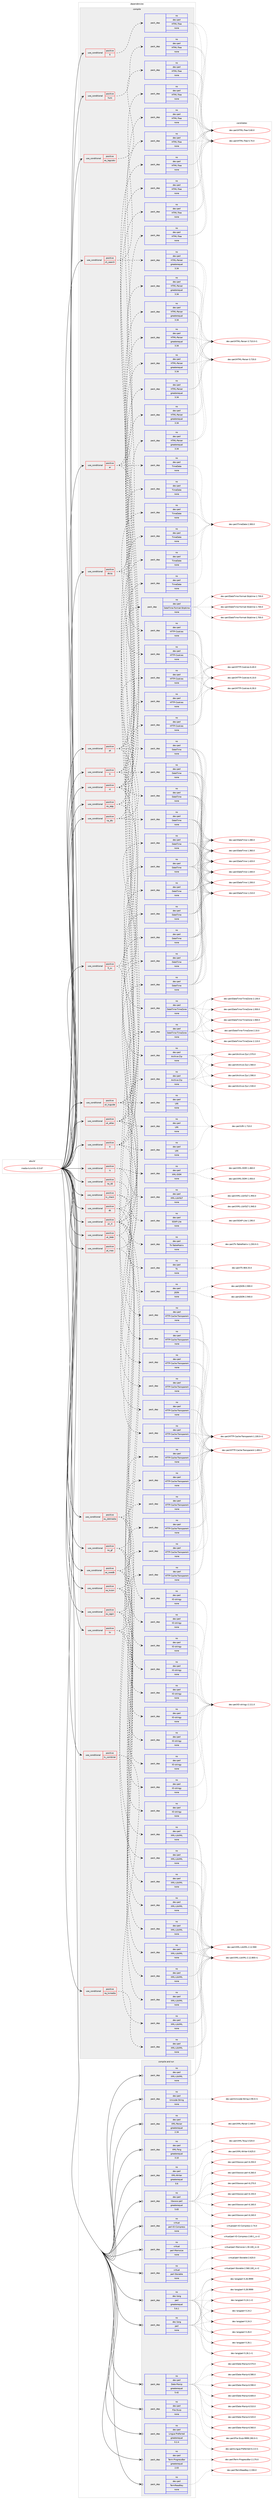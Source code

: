 digraph prolog {

# *************
# Graph options
# *************

newrank=true;
concentrate=true;
compound=true;
graph [rankdir=LR,fontname=Helvetica,fontsize=10,ranksep=1.5];#, ranksep=2.5, nodesep=0.2];
edge  [arrowhead=vee];
node  [fontname=Helvetica,fontsize=10];

# **********
# The ebuild
# **********

subgraph cluster_leftcol {
color=gray;
rank=same;
label=<<i>ebuild</i>>;
id [label="media-tv/xmltv-0.5.67", color=red, width=4, href="../media-tv/xmltv-0.5.67.svg"];
}

# ****************
# The dependencies
# ****************

subgraph cluster_midcol {
color=gray;
label=<<i>dependencies</i>>;
subgraph cluster_compile {
fillcolor="#eeeeee";
style=filled;
label=<<i>compile</i>>;
subgraph cond95458 {
dependency389305 [label=<<TABLE BORDER="0" CELLBORDER="1" CELLSPACING="0" CELLPADDING="4"><TR><TD ROWSPAN="3" CELLPADDING="10">use_conditional</TD></TR><TR><TD>positive</TD></TR><TR><TD>ar</TD></TR></TABLE>>, shape=none, color=red];
subgraph pack287528 {
dependency389306 [label=<<TABLE BORDER="0" CELLBORDER="1" CELLSPACING="0" CELLPADDING="4" WIDTH="220"><TR><TD ROWSPAN="6" CELLPADDING="30">pack_dep</TD></TR><TR><TD WIDTH="110">no</TD></TR><TR><TD>dev-perl</TD></TR><TR><TD>HTML-Tree</TD></TR><TR><TD>none</TD></TR><TR><TD></TD></TR></TABLE>>, shape=none, color=blue];
}
dependency389305:e -> dependency389306:w [weight=20,style="dashed",arrowhead="vee"];
subgraph pack287529 {
dependency389307 [label=<<TABLE BORDER="0" CELLBORDER="1" CELLSPACING="0" CELLPADDING="4" WIDTH="220"><TR><TD ROWSPAN="6" CELLPADDING="30">pack_dep</TD></TR><TR><TD WIDTH="110">no</TD></TR><TR><TD>dev-perl</TD></TR><TR><TD>HTML-Parser</TD></TR><TR><TD>greaterequal</TD></TR><TR><TD>3.34</TD></TR></TABLE>>, shape=none, color=blue];
}
dependency389305:e -> dependency389307:w [weight=20,style="dashed",arrowhead="vee"];
subgraph pack287530 {
dependency389308 [label=<<TABLE BORDER="0" CELLBORDER="1" CELLSPACING="0" CELLPADDING="4" WIDTH="220"><TR><TD ROWSPAN="6" CELLPADDING="30">pack_dep</TD></TR><TR><TD WIDTH="110">no</TD></TR><TR><TD>dev-perl</TD></TR><TR><TD>HTTP-Cookies</TD></TR><TR><TD>none</TD></TR><TR><TD></TD></TR></TABLE>>, shape=none, color=blue];
}
dependency389305:e -> dependency389308:w [weight=20,style="dashed",arrowhead="vee"];
subgraph pack287531 {
dependency389309 [label=<<TABLE BORDER="0" CELLBORDER="1" CELLSPACING="0" CELLPADDING="4" WIDTH="220"><TR><TD ROWSPAN="6" CELLPADDING="30">pack_dep</TD></TR><TR><TD WIDTH="110">no</TD></TR><TR><TD>dev-perl</TD></TR><TR><TD>TimeDate</TD></TR><TR><TD>none</TD></TR><TR><TD></TD></TR></TABLE>>, shape=none, color=blue];
}
dependency389305:e -> dependency389309:w [weight=20,style="dashed",arrowhead="vee"];
}
id:e -> dependency389305:w [weight=20,style="solid",arrowhead="vee"];
subgraph cond95459 {
dependency389310 [label=<<TABLE BORDER="0" CELLBORDER="1" CELLSPACING="0" CELLPADDING="4"><TR><TD ROWSPAN="3" CELLPADDING="10">use_conditional</TD></TR><TR><TD>positive</TD></TR><TR><TD>ch_search</TD></TR></TABLE>>, shape=none, color=red];
subgraph pack287532 {
dependency389311 [label=<<TABLE BORDER="0" CELLBORDER="1" CELLSPACING="0" CELLPADDING="4" WIDTH="220"><TR><TD ROWSPAN="6" CELLPADDING="30">pack_dep</TD></TR><TR><TD WIDTH="110">no</TD></TR><TR><TD>dev-perl</TD></TR><TR><TD>HTML-Tree</TD></TR><TR><TD>none</TD></TR><TR><TD></TD></TR></TABLE>>, shape=none, color=blue];
}
dependency389310:e -> dependency389311:w [weight=20,style="dashed",arrowhead="vee"];
subgraph pack287533 {
dependency389312 [label=<<TABLE BORDER="0" CELLBORDER="1" CELLSPACING="0" CELLPADDING="4" WIDTH="220"><TR><TD ROWSPAN="6" CELLPADDING="30">pack_dep</TD></TR><TR><TD WIDTH="110">no</TD></TR><TR><TD>dev-perl</TD></TR><TR><TD>HTML-Parser</TD></TR><TR><TD>greaterequal</TD></TR><TR><TD>3.34</TD></TR></TABLE>>, shape=none, color=blue];
}
dependency389310:e -> dependency389312:w [weight=20,style="dashed",arrowhead="vee"];
}
id:e -> dependency389310:w [weight=20,style="solid",arrowhead="vee"];
subgraph cond95460 {
dependency389313 [label=<<TABLE BORDER="0" CELLBORDER="1" CELLSPACING="0" CELLPADDING="4"><TR><TD ROWSPAN="3" CELLPADDING="10">use_conditional</TD></TR><TR><TD>positive</TD></TR><TR><TD>dk</TD></TR></TABLE>>, shape=none, color=red];
subgraph pack287534 {
dependency389314 [label=<<TABLE BORDER="0" CELLBORDER="1" CELLSPACING="0" CELLPADDING="4" WIDTH="220"><TR><TD ROWSPAN="6" CELLPADDING="30">pack_dep</TD></TR><TR><TD WIDTH="110">no</TD></TR><TR><TD>dev-perl</TD></TR><TR><TD>JSON</TD></TR><TR><TD>none</TD></TR><TR><TD></TD></TR></TABLE>>, shape=none, color=blue];
}
dependency389313:e -> dependency389314:w [weight=20,style="dashed",arrowhead="vee"];
subgraph pack287535 {
dependency389315 [label=<<TABLE BORDER="0" CELLBORDER="1" CELLSPACING="0" CELLPADDING="4" WIDTH="220"><TR><TD ROWSPAN="6" CELLPADDING="30">pack_dep</TD></TR><TR><TD WIDTH="110">no</TD></TR><TR><TD>dev-perl</TD></TR><TR><TD>IO-stringy</TD></TR><TR><TD>none</TD></TR><TR><TD></TD></TR></TABLE>>, shape=none, color=blue];
}
dependency389313:e -> dependency389315:w [weight=20,style="dashed",arrowhead="vee"];
subgraph pack287536 {
dependency389316 [label=<<TABLE BORDER="0" CELLBORDER="1" CELLSPACING="0" CELLPADDING="4" WIDTH="220"><TR><TD ROWSPAN="6" CELLPADDING="30">pack_dep</TD></TR><TR><TD WIDTH="110">no</TD></TR><TR><TD>dev-perl</TD></TR><TR><TD>DateTime</TD></TR><TR><TD>none</TD></TR><TR><TD></TD></TR></TABLE>>, shape=none, color=blue];
}
dependency389313:e -> dependency389316:w [weight=20,style="dashed",arrowhead="vee"];
}
id:e -> dependency389313:w [weight=20,style="solid",arrowhead="vee"];
subgraph cond95461 {
dependency389317 [label=<<TABLE BORDER="0" CELLBORDER="1" CELLSPACING="0" CELLPADDING="4"><TR><TD ROWSPAN="3" CELLPADDING="10">use_conditional</TD></TR><TR><TD>positive</TD></TR><TR><TD>dtvla</TD></TR></TABLE>>, shape=none, color=red];
subgraph pack287537 {
dependency389318 [label=<<TABLE BORDER="0" CELLBORDER="1" CELLSPACING="0" CELLPADDING="4" WIDTH="220"><TR><TD ROWSPAN="6" CELLPADDING="30">pack_dep</TD></TR><TR><TD WIDTH="110">no</TD></TR><TR><TD>dev-perl</TD></TR><TR><TD>HTML-Tree</TD></TR><TR><TD>none</TD></TR><TR><TD></TD></TR></TABLE>>, shape=none, color=blue];
}
dependency389317:e -> dependency389318:w [weight=20,style="dashed",arrowhead="vee"];
subgraph pack287538 {
dependency389319 [label=<<TABLE BORDER="0" CELLBORDER="1" CELLSPACING="0" CELLPADDING="4" WIDTH="220"><TR><TD ROWSPAN="6" CELLPADDING="30">pack_dep</TD></TR><TR><TD WIDTH="110">no</TD></TR><TR><TD>dev-perl</TD></TR><TR><TD>HTTP-Cookies</TD></TR><TR><TD>none</TD></TR><TR><TD></TD></TR></TABLE>>, shape=none, color=blue];
}
dependency389317:e -> dependency389319:w [weight=20,style="dashed",arrowhead="vee"];
subgraph pack287539 {
dependency389320 [label=<<TABLE BORDER="0" CELLBORDER="1" CELLSPACING="0" CELLPADDING="4" WIDTH="220"><TR><TD ROWSPAN="6" CELLPADDING="30">pack_dep</TD></TR><TR><TD WIDTH="110">no</TD></TR><TR><TD>dev-perl</TD></TR><TR><TD>TimeDate</TD></TR><TR><TD>none</TD></TR><TR><TD></TD></TR></TABLE>>, shape=none, color=blue];
}
dependency389317:e -> dependency389320:w [weight=20,style="dashed",arrowhead="vee"];
}
id:e -> dependency389317:w [weight=20,style="solid",arrowhead="vee"];
subgraph cond95462 {
dependency389321 [label=<<TABLE BORDER="0" CELLBORDER="1" CELLSPACING="0" CELLPADDING="4"><TR><TD ROWSPAN="3" CELLPADDING="10">use_conditional</TD></TR><TR><TD>positive</TD></TR><TR><TD>es_laguiatv</TD></TR></TABLE>>, shape=none, color=red];
subgraph pack287540 {
dependency389322 [label=<<TABLE BORDER="0" CELLBORDER="1" CELLSPACING="0" CELLPADDING="4" WIDTH="220"><TR><TD ROWSPAN="6" CELLPADDING="30">pack_dep</TD></TR><TR><TD WIDTH="110">no</TD></TR><TR><TD>dev-perl</TD></TR><TR><TD>HTML-Tree</TD></TR><TR><TD>none</TD></TR><TR><TD></TD></TR></TABLE>>, shape=none, color=blue];
}
dependency389321:e -> dependency389322:w [weight=20,style="dashed",arrowhead="vee"];
}
id:e -> dependency389321:w [weight=20,style="solid",arrowhead="vee"];
subgraph cond95463 {
dependency389323 [label=<<TABLE BORDER="0" CELLBORDER="1" CELLSPACING="0" CELLPADDING="4"><TR><TD ROWSPAN="3" CELLPADDING="10">use_conditional</TD></TR><TR><TD>positive</TD></TR><TR><TD>eu_dotmedia</TD></TR></TABLE>>, shape=none, color=red];
subgraph pack287541 {
dependency389324 [label=<<TABLE BORDER="0" CELLBORDER="1" CELLSPACING="0" CELLPADDING="4" WIDTH="220"><TR><TD ROWSPAN="6" CELLPADDING="30">pack_dep</TD></TR><TR><TD WIDTH="110">no</TD></TR><TR><TD>dev-perl</TD></TR><TR><TD>XML-LibXML</TD></TR><TR><TD>none</TD></TR><TR><TD></TD></TR></TABLE>>, shape=none, color=blue];
}
dependency389323:e -> dependency389324:w [weight=20,style="dashed",arrowhead="vee"];
subgraph pack287542 {
dependency389325 [label=<<TABLE BORDER="0" CELLBORDER="1" CELLSPACING="0" CELLPADDING="4" WIDTH="220"><TR><TD ROWSPAN="6" CELLPADDING="30">pack_dep</TD></TR><TR><TD WIDTH="110">no</TD></TR><TR><TD>dev-perl</TD></TR><TR><TD>IO-stringy</TD></TR><TR><TD>none</TD></TR><TR><TD></TD></TR></TABLE>>, shape=none, color=blue];
}
dependency389323:e -> dependency389325:w [weight=20,style="dashed",arrowhead="vee"];
subgraph pack287543 {
dependency389326 [label=<<TABLE BORDER="0" CELLBORDER="1" CELLSPACING="0" CELLPADDING="4" WIDTH="220"><TR><TD ROWSPAN="6" CELLPADDING="30">pack_dep</TD></TR><TR><TD WIDTH="110">no</TD></TR><TR><TD>dev-perl</TD></TR><TR><TD>HTTP-Cache-Transparent</TD></TR><TR><TD>none</TD></TR><TR><TD></TD></TR></TABLE>>, shape=none, color=blue];
}
dependency389323:e -> dependency389326:w [weight=20,style="dashed",arrowhead="vee"];
}
id:e -> dependency389323:w [weight=20,style="solid",arrowhead="vee"];
subgraph cond95464 {
dependency389327 [label=<<TABLE BORDER="0" CELLBORDER="1" CELLSPACING="0" CELLPADDING="4"><TR><TD ROWSPAN="3" CELLPADDING="10">use_conditional</TD></TR><TR><TD>positive</TD></TR><TR><TD>eu_egon</TD></TR></TABLE>>, shape=none, color=red];
subgraph pack287544 {
dependency389328 [label=<<TABLE BORDER="0" CELLBORDER="1" CELLSPACING="0" CELLPADDING="4" WIDTH="220"><TR><TD ROWSPAN="6" CELLPADDING="30">pack_dep</TD></TR><TR><TD WIDTH="110">no</TD></TR><TR><TD>dev-perl</TD></TR><TR><TD>XML-LibXML</TD></TR><TR><TD>none</TD></TR><TR><TD></TD></TR></TABLE>>, shape=none, color=blue];
}
dependency389327:e -> dependency389328:w [weight=20,style="dashed",arrowhead="vee"];
subgraph pack287545 {
dependency389329 [label=<<TABLE BORDER="0" CELLBORDER="1" CELLSPACING="0" CELLPADDING="4" WIDTH="220"><TR><TD ROWSPAN="6" CELLPADDING="30">pack_dep</TD></TR><TR><TD WIDTH="110">no</TD></TR><TR><TD>dev-perl</TD></TR><TR><TD>IO-stringy</TD></TR><TR><TD>none</TD></TR><TR><TD></TD></TR></TABLE>>, shape=none, color=blue];
}
dependency389327:e -> dependency389329:w [weight=20,style="dashed",arrowhead="vee"];
subgraph pack287546 {
dependency389330 [label=<<TABLE BORDER="0" CELLBORDER="1" CELLSPACING="0" CELLPADDING="4" WIDTH="220"><TR><TD ROWSPAN="6" CELLPADDING="30">pack_dep</TD></TR><TR><TD WIDTH="110">no</TD></TR><TR><TD>dev-perl</TD></TR><TR><TD>HTTP-Cache-Transparent</TD></TR><TR><TD>none</TD></TR><TR><TD></TD></TR></TABLE>>, shape=none, color=blue];
}
dependency389327:e -> dependency389330:w [weight=20,style="dashed",arrowhead="vee"];
}
id:e -> dependency389327:w [weight=20,style="solid",arrowhead="vee"];
subgraph cond95465 {
dependency389331 [label=<<TABLE BORDER="0" CELLBORDER="1" CELLSPACING="0" CELLPADDING="4"><TR><TD ROWSPAN="3" CELLPADDING="10">use_conditional</TD></TR><TR><TD>positive</TD></TR><TR><TD>eu_epg</TD></TR></TABLE>>, shape=none, color=red];
subgraph pack287547 {
dependency389332 [label=<<TABLE BORDER="0" CELLBORDER="1" CELLSPACING="0" CELLPADDING="4" WIDTH="220"><TR><TD ROWSPAN="6" CELLPADDING="30">pack_dep</TD></TR><TR><TD WIDTH="110">no</TD></TR><TR><TD>dev-perl</TD></TR><TR><TD>Archive-Zip</TD></TR><TR><TD>none</TD></TR><TR><TD></TD></TR></TABLE>>, shape=none, color=blue];
}
dependency389331:e -> dependency389332:w [weight=20,style="dashed",arrowhead="vee"];
subgraph pack287548 {
dependency389333 [label=<<TABLE BORDER="0" CELLBORDER="1" CELLSPACING="0" CELLPADDING="4" WIDTH="220"><TR><TD ROWSPAN="6" CELLPADDING="30">pack_dep</TD></TR><TR><TD WIDTH="110">no</TD></TR><TR><TD>dev-perl</TD></TR><TR><TD>DateTime-Format-Strptime</TD></TR><TR><TD>none</TD></TR><TR><TD></TD></TR></TABLE>>, shape=none, color=blue];
}
dependency389331:e -> dependency389333:w [weight=20,style="dashed",arrowhead="vee"];
subgraph pack287549 {
dependency389334 [label=<<TABLE BORDER="0" CELLBORDER="1" CELLSPACING="0" CELLPADDING="4" WIDTH="220"><TR><TD ROWSPAN="6" CELLPADDING="30">pack_dep</TD></TR><TR><TD WIDTH="110">no</TD></TR><TR><TD>dev-perl</TD></TR><TR><TD>HTML-Parser</TD></TR><TR><TD>greaterequal</TD></TR><TR><TD>3.34</TD></TR></TABLE>>, shape=none, color=blue];
}
dependency389331:e -> dependency389334:w [weight=20,style="dashed",arrowhead="vee"];
}
id:e -> dependency389331:w [weight=20,style="solid",arrowhead="vee"];
subgraph cond95466 {
dependency389335 [label=<<TABLE BORDER="0" CELLBORDER="1" CELLSPACING="0" CELLPADDING="4"><TR><TD ROWSPAN="3" CELLPADDING="10">use_conditional</TD></TR><TR><TD>positive</TD></TR><TR><TD>fi</TD></TR></TABLE>>, shape=none, color=red];
subgraph pack287550 {
dependency389336 [label=<<TABLE BORDER="0" CELLBORDER="1" CELLSPACING="0" CELLPADDING="4" WIDTH="220"><TR><TD ROWSPAN="6" CELLPADDING="30">pack_dep</TD></TR><TR><TD WIDTH="110">no</TD></TR><TR><TD>dev-perl</TD></TR><TR><TD>HTML-Tree</TD></TR><TR><TD>none</TD></TR><TR><TD></TD></TR></TABLE>>, shape=none, color=blue];
}
dependency389335:e -> dependency389336:w [weight=20,style="dashed",arrowhead="vee"];
}
id:e -> dependency389335:w [weight=20,style="solid",arrowhead="vee"];
subgraph cond95467 {
dependency389337 [label=<<TABLE BORDER="0" CELLBORDER="1" CELLSPACING="0" CELLPADDING="4"><TR><TD ROWSPAN="3" CELLPADDING="10">use_conditional</TD></TR><TR><TD>positive</TD></TR><TR><TD>fi_sv</TD></TR></TABLE>>, shape=none, color=red];
subgraph pack287551 {
dependency389338 [label=<<TABLE BORDER="0" CELLBORDER="1" CELLSPACING="0" CELLPADDING="4" WIDTH="220"><TR><TD ROWSPAN="6" CELLPADDING="30">pack_dep</TD></TR><TR><TD WIDTH="110">no</TD></TR><TR><TD>dev-perl</TD></TR><TR><TD>IO-stringy</TD></TR><TR><TD>none</TD></TR><TR><TD></TD></TR></TABLE>>, shape=none, color=blue];
}
dependency389337:e -> dependency389338:w [weight=20,style="dashed",arrowhead="vee"];
subgraph pack287552 {
dependency389339 [label=<<TABLE BORDER="0" CELLBORDER="1" CELLSPACING="0" CELLPADDING="4" WIDTH="220"><TR><TD ROWSPAN="6" CELLPADDING="30">pack_dep</TD></TR><TR><TD WIDTH="110">no</TD></TR><TR><TD>dev-perl</TD></TR><TR><TD>HTML-Tree</TD></TR><TR><TD>none</TD></TR><TR><TD></TD></TR></TABLE>>, shape=none, color=blue];
}
dependency389337:e -> dependency389339:w [weight=20,style="dashed",arrowhead="vee"];
subgraph pack287553 {
dependency389340 [label=<<TABLE BORDER="0" CELLBORDER="1" CELLSPACING="0" CELLPADDING="4" WIDTH="220"><TR><TD ROWSPAN="6" CELLPADDING="30">pack_dep</TD></TR><TR><TD WIDTH="110">no</TD></TR><TR><TD>dev-perl</TD></TR><TR><TD>DateTime</TD></TR><TR><TD>none</TD></TR><TR><TD></TD></TR></TABLE>>, shape=none, color=blue];
}
dependency389337:e -> dependency389340:w [weight=20,style="dashed",arrowhead="vee"];
}
id:e -> dependency389337:w [weight=20,style="solid",arrowhead="vee"];
subgraph cond95468 {
dependency389341 [label=<<TABLE BORDER="0" CELLBORDER="1" CELLSPACING="0" CELLPADDING="4"><TR><TD ROWSPAN="3" CELLPADDING="10">use_conditional</TD></TR><TR><TD>positive</TD></TR><TR><TD>fr</TD></TR></TABLE>>, shape=none, color=red];
subgraph pack287554 {
dependency389342 [label=<<TABLE BORDER="0" CELLBORDER="1" CELLSPACING="0" CELLPADDING="4" WIDTH="220"><TR><TD ROWSPAN="6" CELLPADDING="30">pack_dep</TD></TR><TR><TD WIDTH="110">no</TD></TR><TR><TD>dev-perl</TD></TR><TR><TD>DateTime-TimeZone</TD></TR><TR><TD>none</TD></TR><TR><TD></TD></TR></TABLE>>, shape=none, color=blue];
}
dependency389341:e -> dependency389342:w [weight=20,style="dashed",arrowhead="vee"];
subgraph pack287555 {
dependency389343 [label=<<TABLE BORDER="0" CELLBORDER="1" CELLSPACING="0" CELLPADDING="4" WIDTH="220"><TR><TD ROWSPAN="6" CELLPADDING="30">pack_dep</TD></TR><TR><TD WIDTH="110">no</TD></TR><TR><TD>dev-perl</TD></TR><TR><TD>HTML-Tree</TD></TR><TR><TD>none</TD></TR><TR><TD></TD></TR></TABLE>>, shape=none, color=blue];
}
dependency389341:e -> dependency389343:w [weight=20,style="dashed",arrowhead="vee"];
subgraph pack287556 {
dependency389344 [label=<<TABLE BORDER="0" CELLBORDER="1" CELLSPACING="0" CELLPADDING="4" WIDTH="220"><TR><TD ROWSPAN="6" CELLPADDING="30">pack_dep</TD></TR><TR><TD WIDTH="110">no</TD></TR><TR><TD>dev-perl</TD></TR><TR><TD>DateTime</TD></TR><TR><TD>none</TD></TR><TR><TD></TD></TR></TABLE>>, shape=none, color=blue];
}
dependency389341:e -> dependency389344:w [weight=20,style="dashed",arrowhead="vee"];
subgraph pack287557 {
dependency389345 [label=<<TABLE BORDER="0" CELLBORDER="1" CELLSPACING="0" CELLPADDING="4" WIDTH="220"><TR><TD ROWSPAN="6" CELLPADDING="30">pack_dep</TD></TR><TR><TD WIDTH="110">no</TD></TR><TR><TD>dev-perl</TD></TR><TR><TD>HTML-Parser</TD></TR><TR><TD>greaterequal</TD></TR><TR><TD>3.34</TD></TR></TABLE>>, shape=none, color=blue];
}
dependency389341:e -> dependency389345:w [weight=20,style="dashed",arrowhead="vee"];
}
id:e -> dependency389341:w [weight=20,style="solid",arrowhead="vee"];
subgraph cond95469 {
dependency389346 [label=<<TABLE BORDER="0" CELLBORDER="1" CELLSPACING="0" CELLPADDING="4"><TR><TD ROWSPAN="3" CELLPADDING="10">use_conditional</TD></TR><TR><TD>positive</TD></TR><TR><TD>hr</TD></TR></TABLE>>, shape=none, color=red];
subgraph pack287558 {
dependency389347 [label=<<TABLE BORDER="0" CELLBORDER="1" CELLSPACING="0" CELLPADDING="4" WIDTH="220"><TR><TD ROWSPAN="6" CELLPADDING="30">pack_dep</TD></TR><TR><TD WIDTH="110">no</TD></TR><TR><TD>dev-perl</TD></TR><TR><TD>XML-LibXML</TD></TR><TR><TD>none</TD></TR><TR><TD></TD></TR></TABLE>>, shape=none, color=blue];
}
dependency389346:e -> dependency389347:w [weight=20,style="dashed",arrowhead="vee"];
subgraph pack287559 {
dependency389348 [label=<<TABLE BORDER="0" CELLBORDER="1" CELLSPACING="0" CELLPADDING="4" WIDTH="220"><TR><TD ROWSPAN="6" CELLPADDING="30">pack_dep</TD></TR><TR><TD WIDTH="110">no</TD></TR><TR><TD>dev-perl</TD></TR><TR><TD>IO-stringy</TD></TR><TR><TD>none</TD></TR><TR><TD></TD></TR></TABLE>>, shape=none, color=blue];
}
dependency389346:e -> dependency389348:w [weight=20,style="dashed",arrowhead="vee"];
subgraph pack287560 {
dependency389349 [label=<<TABLE BORDER="0" CELLBORDER="1" CELLSPACING="0" CELLPADDING="4" WIDTH="220"><TR><TD ROWSPAN="6" CELLPADDING="30">pack_dep</TD></TR><TR><TD WIDTH="110">no</TD></TR><TR><TD>dev-perl</TD></TR><TR><TD>HTTP-Cache-Transparent</TD></TR><TR><TD>none</TD></TR><TR><TD></TD></TR></TABLE>>, shape=none, color=blue];
}
dependency389346:e -> dependency389349:w [weight=20,style="dashed",arrowhead="vee"];
}
id:e -> dependency389346:w [weight=20,style="solid",arrowhead="vee"];
subgraph cond95470 {
dependency389350 [label=<<TABLE BORDER="0" CELLBORDER="1" CELLSPACING="0" CELLPADDING="4"><TR><TD ROWSPAN="3" CELLPADDING="10">use_conditional</TD></TR><TR><TD>positive</TD></TR><TR><TD>huro</TD></TR></TABLE>>, shape=none, color=red];
subgraph pack287561 {
dependency389351 [label=<<TABLE BORDER="0" CELLBORDER="1" CELLSPACING="0" CELLPADDING="4" WIDTH="220"><TR><TD ROWSPAN="6" CELLPADDING="30">pack_dep</TD></TR><TR><TD WIDTH="110">no</TD></TR><TR><TD>dev-perl</TD></TR><TR><TD>HTML-Tree</TD></TR><TR><TD>none</TD></TR><TR><TD></TD></TR></TABLE>>, shape=none, color=blue];
}
dependency389350:e -> dependency389351:w [weight=20,style="dashed",arrowhead="vee"];
}
id:e -> dependency389350:w [weight=20,style="solid",arrowhead="vee"];
subgraph cond95471 {
dependency389352 [label=<<TABLE BORDER="0" CELLBORDER="1" CELLSPACING="0" CELLPADDING="4"><TR><TD ROWSPAN="3" CELLPADDING="10">use_conditional</TD></TR><TR><TD>positive</TD></TR><TR><TD>is</TD></TR></TABLE>>, shape=none, color=red];
subgraph pack287562 {
dependency389353 [label=<<TABLE BORDER="0" CELLBORDER="1" CELLSPACING="0" CELLPADDING="4" WIDTH="220"><TR><TD ROWSPAN="6" CELLPADDING="30">pack_dep</TD></TR><TR><TD WIDTH="110">no</TD></TR><TR><TD>dev-perl</TD></TR><TR><TD>XML-DOM</TD></TR><TR><TD>none</TD></TR><TR><TD></TD></TR></TABLE>>, shape=none, color=blue];
}
dependency389352:e -> dependency389353:w [weight=20,style="dashed",arrowhead="vee"];
subgraph pack287563 {
dependency389354 [label=<<TABLE BORDER="0" CELLBORDER="1" CELLSPACING="0" CELLPADDING="4" WIDTH="220"><TR><TD ROWSPAN="6" CELLPADDING="30">pack_dep</TD></TR><TR><TD WIDTH="110">no</TD></TR><TR><TD>dev-perl</TD></TR><TR><TD>XML-LibXSLT</TD></TR><TR><TD>none</TD></TR><TR><TD></TD></TR></TABLE>>, shape=none, color=blue];
}
dependency389352:e -> dependency389354:w [weight=20,style="dashed",arrowhead="vee"];
}
id:e -> dependency389352:w [weight=20,style="solid",arrowhead="vee"];
subgraph cond95472 {
dependency389355 [label=<<TABLE BORDER="0" CELLBORDER="1" CELLSPACING="0" CELLPADDING="4"><TR><TD ROWSPAN="3" CELLPADDING="10">use_conditional</TD></TR><TR><TD>positive</TD></TR><TR><TD>na_dd</TD></TR></TABLE>>, shape=none, color=red];
subgraph pack287564 {
dependency389356 [label=<<TABLE BORDER="0" CELLBORDER="1" CELLSPACING="0" CELLPADDING="4" WIDTH="220"><TR><TD ROWSPAN="6" CELLPADDING="30">pack_dep</TD></TR><TR><TD WIDTH="110">no</TD></TR><TR><TD>dev-perl</TD></TR><TR><TD>SOAP-Lite</TD></TR><TR><TD>none</TD></TR><TR><TD></TD></TR></TABLE>>, shape=none, color=blue];
}
dependency389355:e -> dependency389356:w [weight=20,style="dashed",arrowhead="vee"];
}
id:e -> dependency389355:w [weight=20,style="solid",arrowhead="vee"];
subgraph cond95473 {
dependency389357 [label=<<TABLE BORDER="0" CELLBORDER="1" CELLSPACING="0" CELLPADDING="4"><TR><TD ROWSPAN="3" CELLPADDING="10">use_conditional</TD></TR><TR><TD>positive</TD></TR><TR><TD>na_dtv</TD></TR></TABLE>>, shape=none, color=red];
subgraph pack287565 {
dependency389358 [label=<<TABLE BORDER="0" CELLBORDER="1" CELLSPACING="0" CELLPADDING="4" WIDTH="220"><TR><TD ROWSPAN="6" CELLPADDING="30">pack_dep</TD></TR><TR><TD WIDTH="110">no</TD></TR><TR><TD>dev-perl</TD></TR><TR><TD>HTML-Parser</TD></TR><TR><TD>greaterequal</TD></TR><TR><TD>3.34</TD></TR></TABLE>>, shape=none, color=blue];
}
dependency389357:e -> dependency389358:w [weight=20,style="dashed",arrowhead="vee"];
subgraph pack287566 {
dependency389359 [label=<<TABLE BORDER="0" CELLBORDER="1" CELLSPACING="0" CELLPADDING="4" WIDTH="220"><TR><TD ROWSPAN="6" CELLPADDING="30">pack_dep</TD></TR><TR><TD WIDTH="110">no</TD></TR><TR><TD>dev-perl</TD></TR><TR><TD>DateTime</TD></TR><TR><TD>none</TD></TR><TR><TD></TD></TR></TABLE>>, shape=none, color=blue];
}
dependency389357:e -> dependency389359:w [weight=20,style="dashed",arrowhead="vee"];
subgraph pack287567 {
dependency389360 [label=<<TABLE BORDER="0" CELLBORDER="1" CELLSPACING="0" CELLPADDING="4" WIDTH="220"><TR><TD ROWSPAN="6" CELLPADDING="30">pack_dep</TD></TR><TR><TD WIDTH="110">no</TD></TR><TR><TD>dev-perl</TD></TR><TR><TD>HTTP-Cookies</TD></TR><TR><TD>none</TD></TR><TR><TD></TD></TR></TABLE>>, shape=none, color=blue];
}
dependency389357:e -> dependency389360:w [weight=20,style="dashed",arrowhead="vee"];
}
id:e -> dependency389357:w [weight=20,style="solid",arrowhead="vee"];
subgraph cond95474 {
dependency389361 [label=<<TABLE BORDER="0" CELLBORDER="1" CELLSPACING="0" CELLPADDING="4"><TR><TD ROWSPAN="3" CELLPADDING="10">use_conditional</TD></TR><TR><TD>positive</TD></TR><TR><TD>na_tvmedia</TD></TR></TABLE>>, shape=none, color=red];
subgraph pack287568 {
dependency389362 [label=<<TABLE BORDER="0" CELLBORDER="1" CELLSPACING="0" CELLPADDING="4" WIDTH="220"><TR><TD ROWSPAN="6" CELLPADDING="30">pack_dep</TD></TR><TR><TD WIDTH="110">no</TD></TR><TR><TD>dev-perl</TD></TR><TR><TD>XML-LibXML</TD></TR><TR><TD>none</TD></TR><TR><TD></TD></TR></TABLE>>, shape=none, color=blue];
}
dependency389361:e -> dependency389362:w [weight=20,style="dashed",arrowhead="vee"];
}
id:e -> dependency389361:w [weight=20,style="solid",arrowhead="vee"];
subgraph cond95475 {
dependency389363 [label=<<TABLE BORDER="0" CELLBORDER="1" CELLSPACING="0" CELLPADDING="4"><TR><TD ROWSPAN="3" CELLPADDING="10">use_conditional</TD></TR><TR><TD>positive</TD></TR><TR><TD>nl</TD></TR></TABLE>>, shape=none, color=red];
subgraph pack287569 {
dependency389364 [label=<<TABLE BORDER="0" CELLBORDER="1" CELLSPACING="0" CELLPADDING="4" WIDTH="220"><TR><TD ROWSPAN="6" CELLPADDING="30">pack_dep</TD></TR><TR><TD WIDTH="110">no</TD></TR><TR><TD>dev-perl</TD></TR><TR><TD>HTTP-Cache-Transparent</TD></TR><TR><TD>none</TD></TR><TR><TD></TD></TR></TABLE>>, shape=none, color=blue];
}
dependency389363:e -> dependency389364:w [weight=20,style="dashed",arrowhead="vee"];
subgraph pack287570 {
dependency389365 [label=<<TABLE BORDER="0" CELLBORDER="1" CELLSPACING="0" CELLPADDING="4" WIDTH="220"><TR><TD ROWSPAN="6" CELLPADDING="30">pack_dep</TD></TR><TR><TD WIDTH="110">no</TD></TR><TR><TD>dev-perl</TD></TR><TR><TD>HTML-Tree</TD></TR><TR><TD>none</TD></TR><TR><TD></TD></TR></TABLE>>, shape=none, color=blue];
}
dependency389363:e -> dependency389365:w [weight=20,style="dashed",arrowhead="vee"];
subgraph pack287571 {
dependency389366 [label=<<TABLE BORDER="0" CELLBORDER="1" CELLSPACING="0" CELLPADDING="4" WIDTH="220"><TR><TD ROWSPAN="6" CELLPADDING="30">pack_dep</TD></TR><TR><TD WIDTH="110">no</TD></TR><TR><TD>dev-perl</TD></TR><TR><TD>DateTime</TD></TR><TR><TD>none</TD></TR><TR><TD></TD></TR></TABLE>>, shape=none, color=blue];
}
dependency389363:e -> dependency389366:w [weight=20,style="dashed",arrowhead="vee"];
subgraph pack287572 {
dependency389367 [label=<<TABLE BORDER="0" CELLBORDER="1" CELLSPACING="0" CELLPADDING="4" WIDTH="220"><TR><TD ROWSPAN="6" CELLPADDING="30">pack_dep</TD></TR><TR><TD WIDTH="110">no</TD></TR><TR><TD>dev-perl</TD></TR><TR><TD>HTML-Parser</TD></TR><TR><TD>greaterequal</TD></TR><TR><TD>3.34</TD></TR></TABLE>>, shape=none, color=blue];
}
dependency389363:e -> dependency389367:w [weight=20,style="dashed",arrowhead="vee"];
subgraph pack287573 {
dependency389368 [label=<<TABLE BORDER="0" CELLBORDER="1" CELLSPACING="0" CELLPADDING="4" WIDTH="220"><TR><TD ROWSPAN="6" CELLPADDING="30">pack_dep</TD></TR><TR><TD WIDTH="110">no</TD></TR><TR><TD>dev-perl</TD></TR><TR><TD>TimeDate</TD></TR><TR><TD>none</TD></TR><TR><TD></TD></TR></TABLE>>, shape=none, color=blue];
}
dependency389363:e -> dependency389368:w [weight=20,style="dashed",arrowhead="vee"];
}
id:e -> dependency389363:w [weight=20,style="solid",arrowhead="vee"];
subgraph cond95476 {
dependency389369 [label=<<TABLE BORDER="0" CELLBORDER="1" CELLSPACING="0" CELLPADDING="4"><TR><TD ROWSPAN="3" CELLPADDING="10">use_conditional</TD></TR><TR><TD>positive</TD></TR><TR><TD>no_gf</TD></TR></TABLE>>, shape=none, color=red];
subgraph pack287574 {
dependency389370 [label=<<TABLE BORDER="0" CELLBORDER="1" CELLSPACING="0" CELLPADDING="4" WIDTH="220"><TR><TD ROWSPAN="6" CELLPADDING="30">pack_dep</TD></TR><TR><TD WIDTH="110">no</TD></TR><TR><TD>dev-perl</TD></TR><TR><TD>XML-LibXML</TD></TR><TR><TD>none</TD></TR><TR><TD></TD></TR></TABLE>>, shape=none, color=blue];
}
dependency389369:e -> dependency389370:w [weight=20,style="dashed",arrowhead="vee"];
subgraph pack287575 {
dependency389371 [label=<<TABLE BORDER="0" CELLBORDER="1" CELLSPACING="0" CELLPADDING="4" WIDTH="220"><TR><TD ROWSPAN="6" CELLPADDING="30">pack_dep</TD></TR><TR><TD WIDTH="110">no</TD></TR><TR><TD>dev-perl</TD></TR><TR><TD>IO-stringy</TD></TR><TR><TD>none</TD></TR><TR><TD></TD></TR></TABLE>>, shape=none, color=blue];
}
dependency389369:e -> dependency389371:w [weight=20,style="dashed",arrowhead="vee"];
subgraph pack287576 {
dependency389372 [label=<<TABLE BORDER="0" CELLBORDER="1" CELLSPACING="0" CELLPADDING="4" WIDTH="220"><TR><TD ROWSPAN="6" CELLPADDING="30">pack_dep</TD></TR><TR><TD WIDTH="110">no</TD></TR><TR><TD>dev-perl</TD></TR><TR><TD>HTTP-Cache-Transparent</TD></TR><TR><TD>none</TD></TR><TR><TD></TD></TR></TABLE>>, shape=none, color=blue];
}
dependency389369:e -> dependency389372:w [weight=20,style="dashed",arrowhead="vee"];
}
id:e -> dependency389369:w [weight=20,style="solid",arrowhead="vee"];
subgraph cond95477 {
dependency389373 [label=<<TABLE BORDER="0" CELLBORDER="1" CELLSPACING="0" CELLPADDING="4"><TR><TD ROWSPAN="3" CELLPADDING="10">use_conditional</TD></TR><TR><TD>positive</TD></TR><TR><TD>pt</TD></TR></TABLE>>, shape=none, color=red];
subgraph pack287577 {
dependency389374 [label=<<TABLE BORDER="0" CELLBORDER="1" CELLSPACING="0" CELLPADDING="4" WIDTH="220"><TR><TD ROWSPAN="6" CELLPADDING="30">pack_dep</TD></TR><TR><TD WIDTH="110">no</TD></TR><TR><TD>dev-perl</TD></TR><TR><TD>HTML-Tree</TD></TR><TR><TD>none</TD></TR><TR><TD></TD></TR></TABLE>>, shape=none, color=blue];
}
dependency389373:e -> dependency389374:w [weight=20,style="dashed",arrowhead="vee"];
subgraph pack287578 {
dependency389375 [label=<<TABLE BORDER="0" CELLBORDER="1" CELLSPACING="0" CELLPADDING="4" WIDTH="220"><TR><TD ROWSPAN="6" CELLPADDING="30">pack_dep</TD></TR><TR><TD WIDTH="110">no</TD></TR><TR><TD>dev-perl</TD></TR><TR><TD>HTTP-Cache-Transparent</TD></TR><TR><TD>none</TD></TR><TR><TD></TD></TR></TABLE>>, shape=none, color=blue];
}
dependency389373:e -> dependency389375:w [weight=20,style="dashed",arrowhead="vee"];
subgraph pack287579 {
dependency389376 [label=<<TABLE BORDER="0" CELLBORDER="1" CELLSPACING="0" CELLPADDING="4" WIDTH="220"><TR><TD ROWSPAN="6" CELLPADDING="30">pack_dep</TD></TR><TR><TD WIDTH="110">no</TD></TR><TR><TD>dev-perl</TD></TR><TR><TD>HTML-Parser</TD></TR><TR><TD>greaterequal</TD></TR><TR><TD>3.34</TD></TR></TABLE>>, shape=none, color=blue];
}
dependency389373:e -> dependency389376:w [weight=20,style="dashed",arrowhead="vee"];
subgraph pack287580 {
dependency389377 [label=<<TABLE BORDER="0" CELLBORDER="1" CELLSPACING="0" CELLPADDING="4" WIDTH="220"><TR><TD ROWSPAN="6" CELLPADDING="30">pack_dep</TD></TR><TR><TD WIDTH="110">no</TD></TR><TR><TD>dev-perl</TD></TR><TR><TD>DateTime</TD></TR><TR><TD>none</TD></TR><TR><TD></TD></TR></TABLE>>, shape=none, color=blue];
}
dependency389373:e -> dependency389377:w [weight=20,style="dashed",arrowhead="vee"];
}
id:e -> dependency389373:w [weight=20,style="solid",arrowhead="vee"];
subgraph cond95478 {
dependency389378 [label=<<TABLE BORDER="0" CELLBORDER="1" CELLSPACING="0" CELLPADDING="4"><TR><TD ROWSPAN="3" CELLPADDING="10">use_conditional</TD></TR><TR><TD>positive</TD></TR><TR><TD>pt_meo</TD></TR></TABLE>>, shape=none, color=red];
subgraph pack287581 {
dependency389379 [label=<<TABLE BORDER="0" CELLBORDER="1" CELLSPACING="0" CELLPADDING="4" WIDTH="220"><TR><TD ROWSPAN="6" CELLPADDING="30">pack_dep</TD></TR><TR><TD WIDTH="110">no</TD></TR><TR><TD>dev-perl</TD></TR><TR><TD>XML-LibXML</TD></TR><TR><TD>none</TD></TR><TR><TD></TD></TR></TABLE>>, shape=none, color=blue];
}
dependency389378:e -> dependency389379:w [weight=20,style="dashed",arrowhead="vee"];
subgraph pack287582 {
dependency389380 [label=<<TABLE BORDER="0" CELLBORDER="1" CELLSPACING="0" CELLPADDING="4" WIDTH="220"><TR><TD ROWSPAN="6" CELLPADDING="30">pack_dep</TD></TR><TR><TD WIDTH="110">no</TD></TR><TR><TD>dev-perl</TD></TR><TR><TD>DateTime</TD></TR><TR><TD>none</TD></TR><TR><TD></TD></TR></TABLE>>, shape=none, color=blue];
}
dependency389378:e -> dependency389380:w [weight=20,style="dashed",arrowhead="vee"];
}
id:e -> dependency389378:w [weight=20,style="solid",arrowhead="vee"];
subgraph cond95479 {
dependency389381 [label=<<TABLE BORDER="0" CELLBORDER="1" CELLSPACING="0" CELLPADDING="4"><TR><TD ROWSPAN="3" CELLPADDING="10">use_conditional</TD></TR><TR><TD>positive</TD></TR><TR><TD>se_swedb</TD></TR></TABLE>>, shape=none, color=red];
subgraph pack287583 {
dependency389382 [label=<<TABLE BORDER="0" CELLBORDER="1" CELLSPACING="0" CELLPADDING="4" WIDTH="220"><TR><TD ROWSPAN="6" CELLPADDING="30">pack_dep</TD></TR><TR><TD WIDTH="110">no</TD></TR><TR><TD>dev-perl</TD></TR><TR><TD>XML-LibXML</TD></TR><TR><TD>none</TD></TR><TR><TD></TD></TR></TABLE>>, shape=none, color=blue];
}
dependency389381:e -> dependency389382:w [weight=20,style="dashed",arrowhead="vee"];
subgraph pack287584 {
dependency389383 [label=<<TABLE BORDER="0" CELLBORDER="1" CELLSPACING="0" CELLPADDING="4" WIDTH="220"><TR><TD ROWSPAN="6" CELLPADDING="30">pack_dep</TD></TR><TR><TD WIDTH="110">no</TD></TR><TR><TD>dev-perl</TD></TR><TR><TD>IO-stringy</TD></TR><TR><TD>none</TD></TR><TR><TD></TD></TR></TABLE>>, shape=none, color=blue];
}
dependency389381:e -> dependency389383:w [weight=20,style="dashed",arrowhead="vee"];
subgraph pack287585 {
dependency389384 [label=<<TABLE BORDER="0" CELLBORDER="1" CELLSPACING="0" CELLPADDING="4" WIDTH="220"><TR><TD ROWSPAN="6" CELLPADDING="30">pack_dep</TD></TR><TR><TD WIDTH="110">no</TD></TR><TR><TD>dev-perl</TD></TR><TR><TD>HTTP-Cache-Transparent</TD></TR><TR><TD>none</TD></TR><TR><TD></TD></TR></TABLE>>, shape=none, color=blue];
}
dependency389381:e -> dependency389384:w [weight=20,style="dashed",arrowhead="vee"];
}
id:e -> dependency389381:w [weight=20,style="solid",arrowhead="vee"];
subgraph cond95480 {
dependency389385 [label=<<TABLE BORDER="0" CELLBORDER="1" CELLSPACING="0" CELLPADDING="4"><TR><TD ROWSPAN="3" CELLPADDING="10">use_conditional</TD></TR><TR><TD>positive</TD></TR><TR><TD>se_tvzon</TD></TR></TABLE>>, shape=none, color=red];
subgraph pack287586 {
dependency389386 [label=<<TABLE BORDER="0" CELLBORDER="1" CELLSPACING="0" CELLPADDING="4" WIDTH="220"><TR><TD ROWSPAN="6" CELLPADDING="30">pack_dep</TD></TR><TR><TD WIDTH="110">no</TD></TR><TR><TD>dev-perl</TD></TR><TR><TD>XML-LibXML</TD></TR><TR><TD>none</TD></TR><TR><TD></TD></TR></TABLE>>, shape=none, color=blue];
}
dependency389385:e -> dependency389386:w [weight=20,style="dashed",arrowhead="vee"];
subgraph pack287587 {
dependency389387 [label=<<TABLE BORDER="0" CELLBORDER="1" CELLSPACING="0" CELLPADDING="4" WIDTH="220"><TR><TD ROWSPAN="6" CELLPADDING="30">pack_dep</TD></TR><TR><TD WIDTH="110">no</TD></TR><TR><TD>dev-perl</TD></TR><TR><TD>IO-stringy</TD></TR><TR><TD>none</TD></TR><TR><TD></TD></TR></TABLE>>, shape=none, color=blue];
}
dependency389385:e -> dependency389387:w [weight=20,style="dashed",arrowhead="vee"];
subgraph pack287588 {
dependency389388 [label=<<TABLE BORDER="0" CELLBORDER="1" CELLSPACING="0" CELLPADDING="4" WIDTH="220"><TR><TD ROWSPAN="6" CELLPADDING="30">pack_dep</TD></TR><TR><TD WIDTH="110">no</TD></TR><TR><TD>dev-perl</TD></TR><TR><TD>HTTP-Cache-Transparent</TD></TR><TR><TD>none</TD></TR><TR><TD></TD></TR></TABLE>>, shape=none, color=blue];
}
dependency389385:e -> dependency389388:w [weight=20,style="dashed",arrowhead="vee"];
}
id:e -> dependency389385:w [weight=20,style="solid",arrowhead="vee"];
subgraph cond95481 {
dependency389389 [label=<<TABLE BORDER="0" CELLBORDER="1" CELLSPACING="0" CELLPADDING="4"><TR><TD ROWSPAN="3" CELLPADDING="10">use_conditional</TD></TR><TR><TD>positive</TD></TR><TR><TD>tr</TD></TR></TABLE>>, shape=none, color=red];
subgraph pack287589 {
dependency389390 [label=<<TABLE BORDER="0" CELLBORDER="1" CELLSPACING="0" CELLPADDING="4" WIDTH="220"><TR><TD ROWSPAN="6" CELLPADDING="30">pack_dep</TD></TR><TR><TD WIDTH="110">no</TD></TR><TR><TD>dev-perl</TD></TR><TR><TD>URI</TD></TR><TR><TD>none</TD></TR><TR><TD></TD></TR></TABLE>>, shape=none, color=blue];
}
dependency389389:e -> dependency389390:w [weight=20,style="dashed",arrowhead="vee"];
subgraph pack287590 {
dependency389391 [label=<<TABLE BORDER="0" CELLBORDER="1" CELLSPACING="0" CELLPADDING="4" WIDTH="220"><TR><TD ROWSPAN="6" CELLPADDING="30">pack_dep</TD></TR><TR><TD WIDTH="110">no</TD></TR><TR><TD>dev-perl</TD></TR><TR><TD>HTTP-Cache-Transparent</TD></TR><TR><TD>none</TD></TR><TR><TD></TD></TR></TABLE>>, shape=none, color=blue];
}
dependency389389:e -> dependency389391:w [weight=20,style="dashed",arrowhead="vee"];
subgraph pack287591 {
dependency389392 [label=<<TABLE BORDER="0" CELLBORDER="1" CELLSPACING="0" CELLPADDING="4" WIDTH="220"><TR><TD ROWSPAN="6" CELLPADDING="30">pack_dep</TD></TR><TR><TD WIDTH="110">no</TD></TR><TR><TD>dev-perl</TD></TR><TR><TD>DateTime</TD></TR><TR><TD>none</TD></TR><TR><TD></TD></TR></TABLE>>, shape=none, color=blue];
}
dependency389389:e -> dependency389392:w [weight=20,style="dashed",arrowhead="vee"];
subgraph pack287592 {
dependency389393 [label=<<TABLE BORDER="0" CELLBORDER="1" CELLSPACING="0" CELLPADDING="4" WIDTH="220"><TR><TD ROWSPAN="6" CELLPADDING="30">pack_dep</TD></TR><TR><TD WIDTH="110">no</TD></TR><TR><TD>dev-perl</TD></TR><TR><TD>HTTP-Cookies</TD></TR><TR><TD>none</TD></TR><TR><TD></TD></TR></TABLE>>, shape=none, color=blue];
}
dependency389389:e -> dependency389393:w [weight=20,style="dashed",arrowhead="vee"];
subgraph pack287593 {
dependency389394 [label=<<TABLE BORDER="0" CELLBORDER="1" CELLSPACING="0" CELLPADDING="4" WIDTH="220"><TR><TD ROWSPAN="6" CELLPADDING="30">pack_dep</TD></TR><TR><TD WIDTH="110">no</TD></TR><TR><TD>dev-perl</TD></TR><TR><TD>TimeDate</TD></TR><TR><TD>none</TD></TR><TR><TD></TD></TR></TABLE>>, shape=none, color=blue];
}
dependency389389:e -> dependency389394:w [weight=20,style="dashed",arrowhead="vee"];
}
id:e -> dependency389389:w [weight=20,style="solid",arrowhead="vee"];
subgraph cond95482 {
dependency389395 [label=<<TABLE BORDER="0" CELLBORDER="1" CELLSPACING="0" CELLPADDING="4"><TR><TD ROWSPAN="3" CELLPADDING="10">use_conditional</TD></TR><TR><TD>positive</TD></TR><TR><TD>tv_check</TD></TR></TABLE>>, shape=none, color=red];
subgraph pack287594 {
dependency389396 [label=<<TABLE BORDER="0" CELLBORDER="1" CELLSPACING="0" CELLPADDING="4" WIDTH="220"><TR><TD ROWSPAN="6" CELLPADDING="30">pack_dep</TD></TR><TR><TD WIDTH="110">no</TD></TR><TR><TD>dev-perl</TD></TR><TR><TD>Tk</TD></TR><TR><TD>none</TD></TR><TR><TD></TD></TR></TABLE>>, shape=none, color=blue];
}
dependency389395:e -> dependency389396:w [weight=20,style="dashed",arrowhead="vee"];
subgraph pack287595 {
dependency389397 [label=<<TABLE BORDER="0" CELLBORDER="1" CELLSPACING="0" CELLPADDING="4" WIDTH="220"><TR><TD ROWSPAN="6" CELLPADDING="30">pack_dep</TD></TR><TR><TD WIDTH="110">no</TD></TR><TR><TD>dev-perl</TD></TR><TR><TD>Tk-TableMatrix</TD></TR><TR><TD>none</TD></TR><TR><TD></TD></TR></TABLE>>, shape=none, color=blue];
}
dependency389395:e -> dependency389397:w [weight=20,style="dashed",arrowhead="vee"];
}
id:e -> dependency389395:w [weight=20,style="solid",arrowhead="vee"];
subgraph cond95483 {
dependency389398 [label=<<TABLE BORDER="0" CELLBORDER="1" CELLSPACING="0" CELLPADDING="4"><TR><TD ROWSPAN="3" CELLPADDING="10">use_conditional</TD></TR><TR><TD>positive</TD></TR><TR><TD>tv_combiner</TD></TR></TABLE>>, shape=none, color=red];
subgraph pack287596 {
dependency389399 [label=<<TABLE BORDER="0" CELLBORDER="1" CELLSPACING="0" CELLPADDING="4" WIDTH="220"><TR><TD ROWSPAN="6" CELLPADDING="30">pack_dep</TD></TR><TR><TD WIDTH="110">no</TD></TR><TR><TD>dev-perl</TD></TR><TR><TD>XML-LibXML</TD></TR><TR><TD>none</TD></TR><TR><TD></TD></TR></TABLE>>, shape=none, color=blue];
}
dependency389398:e -> dependency389399:w [weight=20,style="dashed",arrowhead="vee"];
}
id:e -> dependency389398:w [weight=20,style="solid",arrowhead="vee"];
subgraph cond95484 {
dependency389400 [label=<<TABLE BORDER="0" CELLBORDER="1" CELLSPACING="0" CELLPADDING="4"><TR><TD ROWSPAN="3" CELLPADDING="10">use_conditional</TD></TR><TR><TD>positive</TD></TR><TR><TD>uk_atlas</TD></TR></TABLE>>, shape=none, color=red];
subgraph pack287597 {
dependency389401 [label=<<TABLE BORDER="0" CELLBORDER="1" CELLSPACING="0" CELLPADDING="4" WIDTH="220"><TR><TD ROWSPAN="6" CELLPADDING="30">pack_dep</TD></TR><TR><TD WIDTH="110">no</TD></TR><TR><TD>dev-perl</TD></TR><TR><TD>URI</TD></TR><TR><TD>none</TD></TR><TR><TD></TD></TR></TABLE>>, shape=none, color=blue];
}
dependency389400:e -> dependency389401:w [weight=20,style="dashed",arrowhead="vee"];
subgraph pack287598 {
dependency389402 [label=<<TABLE BORDER="0" CELLBORDER="1" CELLSPACING="0" CELLPADDING="4" WIDTH="220"><TR><TD ROWSPAN="6" CELLPADDING="30">pack_dep</TD></TR><TR><TD WIDTH="110">no</TD></TR><TR><TD>dev-perl</TD></TR><TR><TD>HTTP-Cache-Transparent</TD></TR><TR><TD>none</TD></TR><TR><TD></TD></TR></TABLE>>, shape=none, color=blue];
}
dependency389400:e -> dependency389402:w [weight=20,style="dashed",arrowhead="vee"];
subgraph pack287599 {
dependency389403 [label=<<TABLE BORDER="0" CELLBORDER="1" CELLSPACING="0" CELLPADDING="4" WIDTH="220"><TR><TD ROWSPAN="6" CELLPADDING="30">pack_dep</TD></TR><TR><TD WIDTH="110">no</TD></TR><TR><TD>dev-perl</TD></TR><TR><TD>DateTime</TD></TR><TR><TD>none</TD></TR><TR><TD></TD></TR></TABLE>>, shape=none, color=blue];
}
dependency389400:e -> dependency389403:w [weight=20,style="dashed",arrowhead="vee"];
subgraph pack287600 {
dependency389404 [label=<<TABLE BORDER="0" CELLBORDER="1" CELLSPACING="0" CELLPADDING="4" WIDTH="220"><TR><TD ROWSPAN="6" CELLPADDING="30">pack_dep</TD></TR><TR><TD WIDTH="110">no</TD></TR><TR><TD>dev-perl</TD></TR><TR><TD>HTTP-Cookies</TD></TR><TR><TD>none</TD></TR><TR><TD></TD></TR></TABLE>>, shape=none, color=blue];
}
dependency389400:e -> dependency389404:w [weight=20,style="dashed",arrowhead="vee"];
subgraph pack287601 {
dependency389405 [label=<<TABLE BORDER="0" CELLBORDER="1" CELLSPACING="0" CELLPADDING="4" WIDTH="220"><TR><TD ROWSPAN="6" CELLPADDING="30">pack_dep</TD></TR><TR><TD WIDTH="110">no</TD></TR><TR><TD>dev-perl</TD></TR><TR><TD>TimeDate</TD></TR><TR><TD>none</TD></TR><TR><TD></TD></TR></TABLE>>, shape=none, color=blue];
}
dependency389400:e -> dependency389405:w [weight=20,style="dashed",arrowhead="vee"];
}
id:e -> dependency389400:w [weight=20,style="solid",arrowhead="vee"];
subgraph cond95485 {
dependency389406 [label=<<TABLE BORDER="0" CELLBORDER="1" CELLSPACING="0" CELLPADDING="4"><TR><TD ROWSPAN="3" CELLPADDING="10">use_conditional</TD></TR><TR><TD>positive</TD></TR><TR><TD>uk_bleb</TD></TR></TABLE>>, shape=none, color=red];
subgraph pack287602 {
dependency389407 [label=<<TABLE BORDER="0" CELLBORDER="1" CELLSPACING="0" CELLPADDING="4" WIDTH="220"><TR><TD ROWSPAN="6" CELLPADDING="30">pack_dep</TD></TR><TR><TD WIDTH="110">no</TD></TR><TR><TD>dev-perl</TD></TR><TR><TD>IO-stringy</TD></TR><TR><TD>none</TD></TR><TR><TD></TD></TR></TABLE>>, shape=none, color=blue];
}
dependency389406:e -> dependency389407:w [weight=20,style="dashed",arrowhead="vee"];
subgraph pack287603 {
dependency389408 [label=<<TABLE BORDER="0" CELLBORDER="1" CELLSPACING="0" CELLPADDING="4" WIDTH="220"><TR><TD ROWSPAN="6" CELLPADDING="30">pack_dep</TD></TR><TR><TD WIDTH="110">no</TD></TR><TR><TD>dev-perl</TD></TR><TR><TD>Archive-Zip</TD></TR><TR><TD>none</TD></TR><TR><TD></TD></TR></TABLE>>, shape=none, color=blue];
}
dependency389406:e -> dependency389408:w [weight=20,style="dashed",arrowhead="vee"];
}
id:e -> dependency389406:w [weight=20,style="solid",arrowhead="vee"];
subgraph cond95486 {
dependency389409 [label=<<TABLE BORDER="0" CELLBORDER="1" CELLSPACING="0" CELLPADDING="4"><TR><TD ROWSPAN="3" CELLPADDING="10">use_conditional</TD></TR><TR><TD>positive</TD></TR><TR><TD>uk_rt</TD></TR></TABLE>>, shape=none, color=red];
subgraph pack287604 {
dependency389410 [label=<<TABLE BORDER="0" CELLBORDER="1" CELLSPACING="0" CELLPADDING="4" WIDTH="220"><TR><TD ROWSPAN="6" CELLPADDING="30">pack_dep</TD></TR><TR><TD WIDTH="110">no</TD></TR><TR><TD>dev-perl</TD></TR><TR><TD>DateTime-TimeZone</TD></TR><TR><TD>none</TD></TR><TR><TD></TD></TR></TABLE>>, shape=none, color=blue];
}
dependency389409:e -> dependency389410:w [weight=20,style="dashed",arrowhead="vee"];
subgraph pack287605 {
dependency389411 [label=<<TABLE BORDER="0" CELLBORDER="1" CELLSPACING="0" CELLPADDING="4" WIDTH="220"><TR><TD ROWSPAN="6" CELLPADDING="30">pack_dep</TD></TR><TR><TD WIDTH="110">no</TD></TR><TR><TD>dev-perl</TD></TR><TR><TD>XML-LibXML</TD></TR><TR><TD>none</TD></TR><TR><TD></TD></TR></TABLE>>, shape=none, color=blue];
}
dependency389409:e -> dependency389411:w [weight=20,style="dashed",arrowhead="vee"];
subgraph pack287606 {
dependency389412 [label=<<TABLE BORDER="0" CELLBORDER="1" CELLSPACING="0" CELLPADDING="4" WIDTH="220"><TR><TD ROWSPAN="6" CELLPADDING="30">pack_dep</TD></TR><TR><TD WIDTH="110">no</TD></TR><TR><TD>dev-perl</TD></TR><TR><TD>IO-stringy</TD></TR><TR><TD>none</TD></TR><TR><TD></TD></TR></TABLE>>, shape=none, color=blue];
}
dependency389409:e -> dependency389412:w [weight=20,style="dashed",arrowhead="vee"];
subgraph pack287607 {
dependency389413 [label=<<TABLE BORDER="0" CELLBORDER="1" CELLSPACING="0" CELLPADDING="4" WIDTH="220"><TR><TD ROWSPAN="6" CELLPADDING="30">pack_dep</TD></TR><TR><TD WIDTH="110">no</TD></TR><TR><TD>dev-perl</TD></TR><TR><TD>HTTP-Cache-Transparent</TD></TR><TR><TD>none</TD></TR><TR><TD></TD></TR></TABLE>>, shape=none, color=blue];
}
dependency389409:e -> dependency389413:w [weight=20,style="dashed",arrowhead="vee"];
subgraph pack287608 {
dependency389414 [label=<<TABLE BORDER="0" CELLBORDER="1" CELLSPACING="0" CELLPADDING="4" WIDTH="220"><TR><TD ROWSPAN="6" CELLPADDING="30">pack_dep</TD></TR><TR><TD WIDTH="110">no</TD></TR><TR><TD>dev-perl</TD></TR><TR><TD>DateTime</TD></TR><TR><TD>none</TD></TR><TR><TD></TD></TR></TABLE>>, shape=none, color=blue];
}
dependency389409:e -> dependency389414:w [weight=20,style="dashed",arrowhead="vee"];
subgraph pack287609 {
dependency389415 [label=<<TABLE BORDER="0" CELLBORDER="1" CELLSPACING="0" CELLPADDING="4" WIDTH="220"><TR><TD ROWSPAN="6" CELLPADDING="30">pack_dep</TD></TR><TR><TD WIDTH="110">no</TD></TR><TR><TD>dev-perl</TD></TR><TR><TD>HTML-Parser</TD></TR><TR><TD>greaterequal</TD></TR><TR><TD>3.34</TD></TR></TABLE>>, shape=none, color=blue];
}
dependency389409:e -> dependency389415:w [weight=20,style="dashed",arrowhead="vee"];
}
id:e -> dependency389409:w [weight=20,style="solid",arrowhead="vee"];
subgraph cond95487 {
dependency389416 [label=<<TABLE BORDER="0" CELLBORDER="1" CELLSPACING="0" CELLPADDING="4"><TR><TD ROWSPAN="3" CELLPADDING="10">use_conditional</TD></TR><TR><TD>positive</TD></TR><TR><TD>uk_tvguide</TD></TR></TABLE>>, shape=none, color=red];
subgraph pack287610 {
dependency389417 [label=<<TABLE BORDER="0" CELLBORDER="1" CELLSPACING="0" CELLPADDING="4" WIDTH="220"><TR><TD ROWSPAN="6" CELLPADDING="30">pack_dep</TD></TR><TR><TD WIDTH="110">no</TD></TR><TR><TD>dev-perl</TD></TR><TR><TD>URI</TD></TR><TR><TD>none</TD></TR><TR><TD></TD></TR></TABLE>>, shape=none, color=blue];
}
dependency389416:e -> dependency389417:w [weight=20,style="dashed",arrowhead="vee"];
subgraph pack287611 {
dependency389418 [label=<<TABLE BORDER="0" CELLBORDER="1" CELLSPACING="0" CELLPADDING="4" WIDTH="220"><TR><TD ROWSPAN="6" CELLPADDING="30">pack_dep</TD></TR><TR><TD WIDTH="110">no</TD></TR><TR><TD>dev-perl</TD></TR><TR><TD>HTTP-Cache-Transparent</TD></TR><TR><TD>none</TD></TR><TR><TD></TD></TR></TABLE>>, shape=none, color=blue];
}
dependency389416:e -> dependency389418:w [weight=20,style="dashed",arrowhead="vee"];
subgraph pack287612 {
dependency389419 [label=<<TABLE BORDER="0" CELLBORDER="1" CELLSPACING="0" CELLPADDING="4" WIDTH="220"><TR><TD ROWSPAN="6" CELLPADDING="30">pack_dep</TD></TR><TR><TD WIDTH="110">no</TD></TR><TR><TD>dev-perl</TD></TR><TR><TD>DateTime</TD></TR><TR><TD>none</TD></TR><TR><TD></TD></TR></TABLE>>, shape=none, color=blue];
}
dependency389416:e -> dependency389419:w [weight=20,style="dashed",arrowhead="vee"];
subgraph pack287613 {
dependency389420 [label=<<TABLE BORDER="0" CELLBORDER="1" CELLSPACING="0" CELLPADDING="4" WIDTH="220"><TR><TD ROWSPAN="6" CELLPADDING="30">pack_dep</TD></TR><TR><TD WIDTH="110">no</TD></TR><TR><TD>dev-perl</TD></TR><TR><TD>TimeDate</TD></TR><TR><TD>none</TD></TR><TR><TD></TD></TR></TABLE>>, shape=none, color=blue];
}
dependency389416:e -> dependency389420:w [weight=20,style="dashed",arrowhead="vee"];
}
id:e -> dependency389416:w [weight=20,style="solid",arrowhead="vee"];
}
subgraph cluster_compileandrun {
fillcolor="#eeeeee";
style=filled;
label=<<i>compile and run</i>>;
subgraph pack287614 {
dependency389421 [label=<<TABLE BORDER="0" CELLBORDER="1" CELLSPACING="0" CELLPADDING="4" WIDTH="220"><TR><TD ROWSPAN="6" CELLPADDING="30">pack_dep</TD></TR><TR><TD WIDTH="110">no</TD></TR><TR><TD>dev-lang</TD></TR><TR><TD>perl</TD></TR><TR><TD>greaterequal</TD></TR><TR><TD>5.6.1</TD></TR></TABLE>>, shape=none, color=blue];
}
id:e -> dependency389421:w [weight=20,style="solid",arrowhead="odotvee"];
subgraph pack287615 {
dependency389422 [label=<<TABLE BORDER="0" CELLBORDER="1" CELLSPACING="0" CELLPADDING="4" WIDTH="220"><TR><TD ROWSPAN="6" CELLPADDING="30">pack_dep</TD></TR><TR><TD WIDTH="110">no</TD></TR><TR><TD>dev-lang</TD></TR><TR><TD>perl</TD></TR><TR><TD>none</TD></TR><TR><TD></TD></TR></TABLE>>, shape=none, color=blue];
}
id:e -> dependency389422:w [weight=20,style="solid",arrowhead="odotvee"];
subgraph pack287616 {
dependency389423 [label=<<TABLE BORDER="0" CELLBORDER="1" CELLSPACING="0" CELLPADDING="4" WIDTH="220"><TR><TD ROWSPAN="6" CELLPADDING="30">pack_dep</TD></TR><TR><TD WIDTH="110">no</TD></TR><TR><TD>dev-perl</TD></TR><TR><TD>Date-Manip</TD></TR><TR><TD>greaterequal</TD></TR><TR><TD>5.42</TD></TR></TABLE>>, shape=none, color=blue];
}
id:e -> dependency389423:w [weight=20,style="solid",arrowhead="odotvee"];
subgraph pack287617 {
dependency389424 [label=<<TABLE BORDER="0" CELLBORDER="1" CELLSPACING="0" CELLPADDING="4" WIDTH="220"><TR><TD ROWSPAN="6" CELLPADDING="30">pack_dep</TD></TR><TR><TD WIDTH="110">no</TD></TR><TR><TD>dev-perl</TD></TR><TR><TD>File-Slurp</TD></TR><TR><TD>none</TD></TR><TR><TD></TD></TR></TABLE>>, shape=none, color=blue];
}
id:e -> dependency389424:w [weight=20,style="solid",arrowhead="odotvee"];
subgraph pack287618 {
dependency389425 [label=<<TABLE BORDER="0" CELLBORDER="1" CELLSPACING="0" CELLPADDING="4" WIDTH="220"><TR><TD ROWSPAN="6" CELLPADDING="30">pack_dep</TD></TR><TR><TD WIDTH="110">no</TD></TR><TR><TD>dev-perl</TD></TR><TR><TD>Lingua-Preferred</TD></TR><TR><TD>greaterequal</TD></TR><TR><TD>0.2.4</TD></TR></TABLE>>, shape=none, color=blue];
}
id:e -> dependency389425:w [weight=20,style="solid",arrowhead="odotvee"];
subgraph pack287619 {
dependency389426 [label=<<TABLE BORDER="0" CELLBORDER="1" CELLSPACING="0" CELLPADDING="4" WIDTH="220"><TR><TD ROWSPAN="6" CELLPADDING="30">pack_dep</TD></TR><TR><TD WIDTH="110">no</TD></TR><TR><TD>dev-perl</TD></TR><TR><TD>Term-ProgressBar</TD></TR><TR><TD>greaterequal</TD></TR><TR><TD>2.03</TD></TR></TABLE>>, shape=none, color=blue];
}
id:e -> dependency389426:w [weight=20,style="solid",arrowhead="odotvee"];
subgraph pack287620 {
dependency389427 [label=<<TABLE BORDER="0" CELLBORDER="1" CELLSPACING="0" CELLPADDING="4" WIDTH="220"><TR><TD ROWSPAN="6" CELLPADDING="30">pack_dep</TD></TR><TR><TD WIDTH="110">no</TD></TR><TR><TD>dev-perl</TD></TR><TR><TD>TermReadKey</TD></TR><TR><TD>none</TD></TR><TR><TD></TD></TR></TABLE>>, shape=none, color=blue];
}
id:e -> dependency389427:w [weight=20,style="solid",arrowhead="odotvee"];
subgraph pack287621 {
dependency389428 [label=<<TABLE BORDER="0" CELLBORDER="1" CELLSPACING="0" CELLPADDING="4" WIDTH="220"><TR><TD ROWSPAN="6" CELLPADDING="30">pack_dep</TD></TR><TR><TD WIDTH="110">no</TD></TR><TR><TD>dev-perl</TD></TR><TR><TD>Unicode-String</TD></TR><TR><TD>none</TD></TR><TR><TD></TD></TR></TABLE>>, shape=none, color=blue];
}
id:e -> dependency389428:w [weight=20,style="solid",arrowhead="odotvee"];
subgraph pack287622 {
dependency389429 [label=<<TABLE BORDER="0" CELLBORDER="1" CELLSPACING="0" CELLPADDING="4" WIDTH="220"><TR><TD ROWSPAN="6" CELLPADDING="30">pack_dep</TD></TR><TR><TD WIDTH="110">no</TD></TR><TR><TD>dev-perl</TD></TR><TR><TD>XML-LibXML</TD></TR><TR><TD>none</TD></TR><TR><TD></TD></TR></TABLE>>, shape=none, color=blue];
}
id:e -> dependency389429:w [weight=20,style="solid",arrowhead="odotvee"];
subgraph pack287623 {
dependency389430 [label=<<TABLE BORDER="0" CELLBORDER="1" CELLSPACING="0" CELLPADDING="4" WIDTH="220"><TR><TD ROWSPAN="6" CELLPADDING="30">pack_dep</TD></TR><TR><TD WIDTH="110">no</TD></TR><TR><TD>dev-perl</TD></TR><TR><TD>XML-Parser</TD></TR><TR><TD>greaterequal</TD></TR><TR><TD>2.34</TD></TR></TABLE>>, shape=none, color=blue];
}
id:e -> dependency389430:w [weight=20,style="solid",arrowhead="odotvee"];
subgraph pack287624 {
dependency389431 [label=<<TABLE BORDER="0" CELLBORDER="1" CELLSPACING="0" CELLPADDING="4" WIDTH="220"><TR><TD ROWSPAN="6" CELLPADDING="30">pack_dep</TD></TR><TR><TD WIDTH="110">no</TD></TR><TR><TD>dev-perl</TD></TR><TR><TD>XML-Twig</TD></TR><TR><TD>greaterequal</TD></TR><TR><TD>3.10</TD></TR></TABLE>>, shape=none, color=blue];
}
id:e -> dependency389431:w [weight=20,style="solid",arrowhead="odotvee"];
subgraph pack287625 {
dependency389432 [label=<<TABLE BORDER="0" CELLBORDER="1" CELLSPACING="0" CELLPADDING="4" WIDTH="220"><TR><TD ROWSPAN="6" CELLPADDING="30">pack_dep</TD></TR><TR><TD WIDTH="110">no</TD></TR><TR><TD>dev-perl</TD></TR><TR><TD>XML-Writer</TD></TR><TR><TD>greaterequal</TD></TR><TR><TD>0.6</TD></TR></TABLE>>, shape=none, color=blue];
}
id:e -> dependency389432:w [weight=20,style="solid",arrowhead="odotvee"];
subgraph pack287626 {
dependency389433 [label=<<TABLE BORDER="0" CELLBORDER="1" CELLSPACING="0" CELLPADDING="4" WIDTH="220"><TR><TD ROWSPAN="6" CELLPADDING="30">pack_dep</TD></TR><TR><TD WIDTH="110">no</TD></TR><TR><TD>dev-perl</TD></TR><TR><TD>libwww-perl</TD></TR><TR><TD>greaterequal</TD></TR><TR><TD>5.65</TD></TR></TABLE>>, shape=none, color=blue];
}
id:e -> dependency389433:w [weight=20,style="solid",arrowhead="odotvee"];
subgraph pack287627 {
dependency389434 [label=<<TABLE BORDER="0" CELLBORDER="1" CELLSPACING="0" CELLPADDING="4" WIDTH="220"><TR><TD ROWSPAN="6" CELLPADDING="30">pack_dep</TD></TR><TR><TD WIDTH="110">no</TD></TR><TR><TD>virtual</TD></TR><TR><TD>perl-IO-Compress</TD></TR><TR><TD>none</TD></TR><TR><TD></TD></TR></TABLE>>, shape=none, color=blue];
}
id:e -> dependency389434:w [weight=20,style="solid",arrowhead="odotvee"];
subgraph pack287628 {
dependency389435 [label=<<TABLE BORDER="0" CELLBORDER="1" CELLSPACING="0" CELLPADDING="4" WIDTH="220"><TR><TD ROWSPAN="6" CELLPADDING="30">pack_dep</TD></TR><TR><TD WIDTH="110">no</TD></TR><TR><TD>virtual</TD></TR><TR><TD>perl-Memoize</TD></TR><TR><TD>none</TD></TR><TR><TD></TD></TR></TABLE>>, shape=none, color=blue];
}
id:e -> dependency389435:w [weight=20,style="solid",arrowhead="odotvee"];
subgraph pack287629 {
dependency389436 [label=<<TABLE BORDER="0" CELLBORDER="1" CELLSPACING="0" CELLPADDING="4" WIDTH="220"><TR><TD ROWSPAN="6" CELLPADDING="30">pack_dep</TD></TR><TR><TD WIDTH="110">no</TD></TR><TR><TD>virtual</TD></TR><TR><TD>perl-Storable</TD></TR><TR><TD>none</TD></TR><TR><TD></TD></TR></TABLE>>, shape=none, color=blue];
}
id:e -> dependency389436:w [weight=20,style="solid",arrowhead="odotvee"];
}
subgraph cluster_run {
fillcolor="#eeeeee";
style=filled;
label=<<i>run</i>>;
}
}

# **************
# The candidates
# **************

subgraph cluster_choices {
rank=same;
color=gray;
label=<<i>candidates</i>>;

subgraph choice287528 {
color=black;
nodesep=1;
choice100101118451121011141084772847776458411410110145534654484648 [label="dev-perl/HTML-Tree-5.60.0", color=red, width=4,href="../dev-perl/HTML-Tree-5.60.0.svg"];
choice100101118451121011141084772847776458411410110145534655484648 [label="dev-perl/HTML-Tree-5.70.0", color=red, width=4,href="../dev-perl/HTML-Tree-5.70.0.svg"];
dependency389306:e -> choice100101118451121011141084772847776458411410110145534654484648:w [style=dotted,weight="100"];
dependency389306:e -> choice100101118451121011141084772847776458411410110145534655484648:w [style=dotted,weight="100"];
}
subgraph choice287529 {
color=black;
nodesep=1;
choice10010111845112101114108477284777645809711411510111445514655494846484511449 [label="dev-perl/HTML-Parser-3.710.0-r1", color=red, width=4,href="../dev-perl/HTML-Parser-3.710.0-r1.svg"];
choice1001011184511210111410847728477764580971141151011144551465550484648 [label="dev-perl/HTML-Parser-3.720.0", color=red, width=4,href="../dev-perl/HTML-Parser-3.720.0.svg"];
dependency389307:e -> choice10010111845112101114108477284777645809711411510111445514655494846484511449:w [style=dotted,weight="100"];
dependency389307:e -> choice1001011184511210111410847728477764580971141151011144551465550484648:w [style=dotted,weight="100"];
}
subgraph choice287530 {
color=black;
nodesep=1;
choice100101118451121011141084772848480456711111110710510111545544649484648 [label="dev-perl/HTTP-Cookies-6.10.0", color=red, width=4,href="../dev-perl/HTTP-Cookies-6.10.0.svg"];
choice100101118451121011141084772848480456711111110710510111545544651484648 [label="dev-perl/HTTP-Cookies-6.30.0", color=red, width=4,href="../dev-perl/HTTP-Cookies-6.30.0.svg"];
choice100101118451121011141084772848480456711111110710510111545544652484648 [label="dev-perl/HTTP-Cookies-6.40.0", color=red, width=4,href="../dev-perl/HTTP-Cookies-6.40.0.svg"];
dependency389308:e -> choice100101118451121011141084772848480456711111110710510111545544649484648:w [style=dotted,weight="100"];
dependency389308:e -> choice100101118451121011141084772848480456711111110710510111545544651484648:w [style=dotted,weight="100"];
dependency389308:e -> choice100101118451121011141084772848480456711111110710510111545544652484648:w [style=dotted,weight="100"];
}
subgraph choice287531 {
color=black;
nodesep=1;
choice10010111845112101114108478410510910168971161014550465148484648 [label="dev-perl/TimeDate-2.300.0", color=red, width=4,href="../dev-perl/TimeDate-2.300.0.svg"];
dependency389309:e -> choice10010111845112101114108478410510910168971161014550465148484648:w [style=dotted,weight="100"];
}
subgraph choice287532 {
color=black;
nodesep=1;
choice100101118451121011141084772847776458411410110145534654484648 [label="dev-perl/HTML-Tree-5.60.0", color=red, width=4,href="../dev-perl/HTML-Tree-5.60.0.svg"];
choice100101118451121011141084772847776458411410110145534655484648 [label="dev-perl/HTML-Tree-5.70.0", color=red, width=4,href="../dev-perl/HTML-Tree-5.70.0.svg"];
dependency389311:e -> choice100101118451121011141084772847776458411410110145534654484648:w [style=dotted,weight="100"];
dependency389311:e -> choice100101118451121011141084772847776458411410110145534655484648:w [style=dotted,weight="100"];
}
subgraph choice287533 {
color=black;
nodesep=1;
choice10010111845112101114108477284777645809711411510111445514655494846484511449 [label="dev-perl/HTML-Parser-3.710.0-r1", color=red, width=4,href="../dev-perl/HTML-Parser-3.710.0-r1.svg"];
choice1001011184511210111410847728477764580971141151011144551465550484648 [label="dev-perl/HTML-Parser-3.720.0", color=red, width=4,href="../dev-perl/HTML-Parser-3.720.0.svg"];
dependency389312:e -> choice10010111845112101114108477284777645809711411510111445514655494846484511449:w [style=dotted,weight="100"];
dependency389312:e -> choice1001011184511210111410847728477764580971141151011144551465550484648:w [style=dotted,weight="100"];
}
subgraph choice287534 {
color=black;
nodesep=1;
choice1001011184511210111410847748379784550465748484648 [label="dev-perl/JSON-2.900.0", color=red, width=4,href="../dev-perl/JSON-2.900.0.svg"];
choice1001011184511210111410847748379784550465752484648 [label="dev-perl/JSON-2.940.0", color=red, width=4,href="../dev-perl/JSON-2.940.0.svg"];
dependency389314:e -> choice1001011184511210111410847748379784550465748484648:w [style=dotted,weight="100"];
dependency389314:e -> choice1001011184511210111410847748379784550465752484648:w [style=dotted,weight="100"];
}
subgraph choice287535 {
color=black;
nodesep=1;
choice10010111845112101114108477379451151161141051101031214550464949494648 [label="dev-perl/IO-stringy-2.111.0", color=red, width=4,href="../dev-perl/IO-stringy-2.111.0.svg"];
dependency389315:e -> choice10010111845112101114108477379451151161141051101031214550464949494648:w [style=dotted,weight="100"];
}
subgraph choice287536 {
color=black;
nodesep=1;
choice10010111845112101114108476897116101841051091014549465048484648 [label="dev-perl/DateTime-1.200.0", color=red, width=4,href="../dev-perl/DateTime-1.200.0.svg"];
choice10010111845112101114108476897116101841051091014549465049484648 [label="dev-perl/DateTime-1.210.0", color=red, width=4,href="../dev-perl/DateTime-1.210.0.svg"];
choice10010111845112101114108476897116101841051091014549465056484648 [label="dev-perl/DateTime-1.280.0", color=red, width=4,href="../dev-perl/DateTime-1.280.0.svg"];
choice10010111845112101114108476897116101841051091014549465154484648 [label="dev-perl/DateTime-1.360.0", color=red, width=4,href="../dev-perl/DateTime-1.360.0.svg"];
choice10010111845112101114108476897116101841051091014549465250484648 [label="dev-perl/DateTime-1.420.0", color=red, width=4,href="../dev-perl/DateTime-1.420.0.svg"];
choice10010111845112101114108476897116101841051091014549465252484648 [label="dev-perl/DateTime-1.440.0", color=red, width=4,href="../dev-perl/DateTime-1.440.0.svg"];
dependency389316:e -> choice10010111845112101114108476897116101841051091014549465048484648:w [style=dotted,weight="100"];
dependency389316:e -> choice10010111845112101114108476897116101841051091014549465049484648:w [style=dotted,weight="100"];
dependency389316:e -> choice10010111845112101114108476897116101841051091014549465056484648:w [style=dotted,weight="100"];
dependency389316:e -> choice10010111845112101114108476897116101841051091014549465154484648:w [style=dotted,weight="100"];
dependency389316:e -> choice10010111845112101114108476897116101841051091014549465250484648:w [style=dotted,weight="100"];
dependency389316:e -> choice10010111845112101114108476897116101841051091014549465252484648:w [style=dotted,weight="100"];
}
subgraph choice287537 {
color=black;
nodesep=1;
choice100101118451121011141084772847776458411410110145534654484648 [label="dev-perl/HTML-Tree-5.60.0", color=red, width=4,href="../dev-perl/HTML-Tree-5.60.0.svg"];
choice100101118451121011141084772847776458411410110145534655484648 [label="dev-perl/HTML-Tree-5.70.0", color=red, width=4,href="../dev-perl/HTML-Tree-5.70.0.svg"];
dependency389318:e -> choice100101118451121011141084772847776458411410110145534654484648:w [style=dotted,weight="100"];
dependency389318:e -> choice100101118451121011141084772847776458411410110145534655484648:w [style=dotted,weight="100"];
}
subgraph choice287538 {
color=black;
nodesep=1;
choice100101118451121011141084772848480456711111110710510111545544649484648 [label="dev-perl/HTTP-Cookies-6.10.0", color=red, width=4,href="../dev-perl/HTTP-Cookies-6.10.0.svg"];
choice100101118451121011141084772848480456711111110710510111545544651484648 [label="dev-perl/HTTP-Cookies-6.30.0", color=red, width=4,href="../dev-perl/HTTP-Cookies-6.30.0.svg"];
choice100101118451121011141084772848480456711111110710510111545544652484648 [label="dev-perl/HTTP-Cookies-6.40.0", color=red, width=4,href="../dev-perl/HTTP-Cookies-6.40.0.svg"];
dependency389319:e -> choice100101118451121011141084772848480456711111110710510111545544649484648:w [style=dotted,weight="100"];
dependency389319:e -> choice100101118451121011141084772848480456711111110710510111545544651484648:w [style=dotted,weight="100"];
dependency389319:e -> choice100101118451121011141084772848480456711111110710510111545544652484648:w [style=dotted,weight="100"];
}
subgraph choice287539 {
color=black;
nodesep=1;
choice10010111845112101114108478410510910168971161014550465148484648 [label="dev-perl/TimeDate-2.300.0", color=red, width=4,href="../dev-perl/TimeDate-2.300.0.svg"];
dependency389320:e -> choice10010111845112101114108478410510910168971161014550465148484648:w [style=dotted,weight="100"];
}
subgraph choice287540 {
color=black;
nodesep=1;
choice100101118451121011141084772847776458411410110145534654484648 [label="dev-perl/HTML-Tree-5.60.0", color=red, width=4,href="../dev-perl/HTML-Tree-5.60.0.svg"];
choice100101118451121011141084772847776458411410110145534655484648 [label="dev-perl/HTML-Tree-5.70.0", color=red, width=4,href="../dev-perl/HTML-Tree-5.70.0.svg"];
dependency389322:e -> choice100101118451121011141084772847776458411410110145534654484648:w [style=dotted,weight="100"];
dependency389322:e -> choice100101118451121011141084772847776458411410110145534655484648:w [style=dotted,weight="100"];
}
subgraph choice287541 {
color=black;
nodesep=1;
choice10010111845112101114108478877764576105988877764550464950465648484511449 [label="dev-perl/XML-LibXML-2.12.800-r1", color=red, width=4,href="../dev-perl/XML-LibXML-2.12.800-r1.svg"];
choice1001011184511210111410847887776457610598887776455046495046574848 [label="dev-perl/XML-LibXML-2.12.900", color=red, width=4,href="../dev-perl/XML-LibXML-2.12.900.svg"];
dependency389324:e -> choice10010111845112101114108478877764576105988877764550464950465648484511449:w [style=dotted,weight="100"];
dependency389324:e -> choice1001011184511210111410847887776457610598887776455046495046574848:w [style=dotted,weight="100"];
}
subgraph choice287542 {
color=black;
nodesep=1;
choice10010111845112101114108477379451151161141051101031214550464949494648 [label="dev-perl/IO-stringy-2.111.0", color=red, width=4,href="../dev-perl/IO-stringy-2.111.0.svg"];
dependency389325:e -> choice10010111845112101114108477379451151161141051101031214550464949494648:w [style=dotted,weight="100"];
}
subgraph choice287543 {
color=black;
nodesep=1;
choice100101118451121011141084772848480456797991041014584114971101151129711410111011645494649484846484511449 [label="dev-perl/HTTP-Cache-Transparent-1.100.0-r1", color=red, width=4,href="../dev-perl/HTTP-Cache-Transparent-1.100.0-r1.svg"];
choice10010111845112101114108477284848045679799104101458411497110115112971141011101164549465248484648 [label="dev-perl/HTTP-Cache-Transparent-1.400.0", color=red, width=4,href="../dev-perl/HTTP-Cache-Transparent-1.400.0.svg"];
dependency389326:e -> choice100101118451121011141084772848480456797991041014584114971101151129711410111011645494649484846484511449:w [style=dotted,weight="100"];
dependency389326:e -> choice10010111845112101114108477284848045679799104101458411497110115112971141011101164549465248484648:w [style=dotted,weight="100"];
}
subgraph choice287544 {
color=black;
nodesep=1;
choice10010111845112101114108478877764576105988877764550464950465648484511449 [label="dev-perl/XML-LibXML-2.12.800-r1", color=red, width=4,href="../dev-perl/XML-LibXML-2.12.800-r1.svg"];
choice1001011184511210111410847887776457610598887776455046495046574848 [label="dev-perl/XML-LibXML-2.12.900", color=red, width=4,href="../dev-perl/XML-LibXML-2.12.900.svg"];
dependency389328:e -> choice10010111845112101114108478877764576105988877764550464950465648484511449:w [style=dotted,weight="100"];
dependency389328:e -> choice1001011184511210111410847887776457610598887776455046495046574848:w [style=dotted,weight="100"];
}
subgraph choice287545 {
color=black;
nodesep=1;
choice10010111845112101114108477379451151161141051101031214550464949494648 [label="dev-perl/IO-stringy-2.111.0", color=red, width=4,href="../dev-perl/IO-stringy-2.111.0.svg"];
dependency389329:e -> choice10010111845112101114108477379451151161141051101031214550464949494648:w [style=dotted,weight="100"];
}
subgraph choice287546 {
color=black;
nodesep=1;
choice100101118451121011141084772848480456797991041014584114971101151129711410111011645494649484846484511449 [label="dev-perl/HTTP-Cache-Transparent-1.100.0-r1", color=red, width=4,href="../dev-perl/HTTP-Cache-Transparent-1.100.0-r1.svg"];
choice10010111845112101114108477284848045679799104101458411497110115112971141011101164549465248484648 [label="dev-perl/HTTP-Cache-Transparent-1.400.0", color=red, width=4,href="../dev-perl/HTTP-Cache-Transparent-1.400.0.svg"];
dependency389330:e -> choice100101118451121011141084772848480456797991041014584114971101151129711410111011645494649484846484511449:w [style=dotted,weight="100"];
dependency389330:e -> choice10010111845112101114108477284848045679799104101458411497110115112971141011101164549465248484648:w [style=dotted,weight="100"];
}
subgraph choice287547 {
color=black;
nodesep=1;
choice1001011184511210111410847651149910410511810145901051124549465351484648 [label="dev-perl/Archive-Zip-1.530.0", color=red, width=4,href="../dev-perl/Archive-Zip-1.530.0.svg"];
choice1001011184511210111410847651149910410511810145901051124549465354484648 [label="dev-perl/Archive-Zip-1.560.0", color=red, width=4,href="../dev-perl/Archive-Zip-1.560.0.svg"];
choice1001011184511210111410847651149910410511810145901051124549465355484648 [label="dev-perl/Archive-Zip-1.570.0", color=red, width=4,href="../dev-perl/Archive-Zip-1.570.0.svg"];
choice1001011184511210111410847651149910410511810145901051124549465357484648 [label="dev-perl/Archive-Zip-1.590.0", color=red, width=4,href="../dev-perl/Archive-Zip-1.590.0.svg"];
dependency389332:e -> choice1001011184511210111410847651149910410511810145901051124549465351484648:w [style=dotted,weight="100"];
dependency389332:e -> choice1001011184511210111410847651149910410511810145901051124549465354484648:w [style=dotted,weight="100"];
dependency389332:e -> choice1001011184511210111410847651149910410511810145901051124549465355484648:w [style=dotted,weight="100"];
dependency389332:e -> choice1001011184511210111410847651149910410511810145901051124549465357484648:w [style=dotted,weight="100"];
}
subgraph choice287548 {
color=black;
nodesep=1;
choice100101118451121011141084768971161018410510910145701111141099711645831161141121161051091014549465548484648 [label="dev-perl/DateTime-Format-Strptime-1.700.0", color=red, width=4,href="../dev-perl/DateTime-Format-Strptime-1.700.0.svg"];
choice100101118451121011141084768971161018410510910145701111141099711645831161141121161051091014549465551484648 [label="dev-perl/DateTime-Format-Strptime-1.730.0", color=red, width=4,href="../dev-perl/DateTime-Format-Strptime-1.730.0.svg"];
choice100101118451121011141084768971161018410510910145701111141099711645831161141121161051091014549465552484648 [label="dev-perl/DateTime-Format-Strptime-1.740.0", color=red, width=4,href="../dev-perl/DateTime-Format-Strptime-1.740.0.svg"];
dependency389333:e -> choice100101118451121011141084768971161018410510910145701111141099711645831161141121161051091014549465548484648:w [style=dotted,weight="100"];
dependency389333:e -> choice100101118451121011141084768971161018410510910145701111141099711645831161141121161051091014549465551484648:w [style=dotted,weight="100"];
dependency389333:e -> choice100101118451121011141084768971161018410510910145701111141099711645831161141121161051091014549465552484648:w [style=dotted,weight="100"];
}
subgraph choice287549 {
color=black;
nodesep=1;
choice10010111845112101114108477284777645809711411510111445514655494846484511449 [label="dev-perl/HTML-Parser-3.710.0-r1", color=red, width=4,href="../dev-perl/HTML-Parser-3.710.0-r1.svg"];
choice1001011184511210111410847728477764580971141151011144551465550484648 [label="dev-perl/HTML-Parser-3.720.0", color=red, width=4,href="../dev-perl/HTML-Parser-3.720.0.svg"];
dependency389334:e -> choice10010111845112101114108477284777645809711411510111445514655494846484511449:w [style=dotted,weight="100"];
dependency389334:e -> choice1001011184511210111410847728477764580971141151011144551465550484648:w [style=dotted,weight="100"];
}
subgraph choice287550 {
color=black;
nodesep=1;
choice100101118451121011141084772847776458411410110145534654484648 [label="dev-perl/HTML-Tree-5.60.0", color=red, width=4,href="../dev-perl/HTML-Tree-5.60.0.svg"];
choice100101118451121011141084772847776458411410110145534655484648 [label="dev-perl/HTML-Tree-5.70.0", color=red, width=4,href="../dev-perl/HTML-Tree-5.70.0.svg"];
dependency389336:e -> choice100101118451121011141084772847776458411410110145534654484648:w [style=dotted,weight="100"];
dependency389336:e -> choice100101118451121011141084772847776458411410110145534655484648:w [style=dotted,weight="100"];
}
subgraph choice287551 {
color=black;
nodesep=1;
choice10010111845112101114108477379451151161141051101031214550464949494648 [label="dev-perl/IO-stringy-2.111.0", color=red, width=4,href="../dev-perl/IO-stringy-2.111.0.svg"];
dependency389338:e -> choice10010111845112101114108477379451151161141051101031214550464949494648:w [style=dotted,weight="100"];
}
subgraph choice287552 {
color=black;
nodesep=1;
choice100101118451121011141084772847776458411410110145534654484648 [label="dev-perl/HTML-Tree-5.60.0", color=red, width=4,href="../dev-perl/HTML-Tree-5.60.0.svg"];
choice100101118451121011141084772847776458411410110145534655484648 [label="dev-perl/HTML-Tree-5.70.0", color=red, width=4,href="../dev-perl/HTML-Tree-5.70.0.svg"];
dependency389339:e -> choice100101118451121011141084772847776458411410110145534654484648:w [style=dotted,weight="100"];
dependency389339:e -> choice100101118451121011141084772847776458411410110145534655484648:w [style=dotted,weight="100"];
}
subgraph choice287553 {
color=black;
nodesep=1;
choice10010111845112101114108476897116101841051091014549465048484648 [label="dev-perl/DateTime-1.200.0", color=red, width=4,href="../dev-perl/DateTime-1.200.0.svg"];
choice10010111845112101114108476897116101841051091014549465049484648 [label="dev-perl/DateTime-1.210.0", color=red, width=4,href="../dev-perl/DateTime-1.210.0.svg"];
choice10010111845112101114108476897116101841051091014549465056484648 [label="dev-perl/DateTime-1.280.0", color=red, width=4,href="../dev-perl/DateTime-1.280.0.svg"];
choice10010111845112101114108476897116101841051091014549465154484648 [label="dev-perl/DateTime-1.360.0", color=red, width=4,href="../dev-perl/DateTime-1.360.0.svg"];
choice10010111845112101114108476897116101841051091014549465250484648 [label="dev-perl/DateTime-1.420.0", color=red, width=4,href="../dev-perl/DateTime-1.420.0.svg"];
choice10010111845112101114108476897116101841051091014549465252484648 [label="dev-perl/DateTime-1.440.0", color=red, width=4,href="../dev-perl/DateTime-1.440.0.svg"];
dependency389340:e -> choice10010111845112101114108476897116101841051091014549465048484648:w [style=dotted,weight="100"];
dependency389340:e -> choice10010111845112101114108476897116101841051091014549465049484648:w [style=dotted,weight="100"];
dependency389340:e -> choice10010111845112101114108476897116101841051091014549465056484648:w [style=dotted,weight="100"];
dependency389340:e -> choice10010111845112101114108476897116101841051091014549465154484648:w [style=dotted,weight="100"];
dependency389340:e -> choice10010111845112101114108476897116101841051091014549465250484648:w [style=dotted,weight="100"];
dependency389340:e -> choice10010111845112101114108476897116101841051091014549465252484648:w [style=dotted,weight="100"];
}
subgraph choice287554 {
color=black;
nodesep=1;
choice10010111845112101114108476897116101841051091014584105109101901111101014549465751484648 [label="dev-perl/DateTime-TimeZone-1.930.0", color=red, width=4,href="../dev-perl/DateTime-TimeZone-1.930.0.svg"];
choice10010111845112101114108476897116101841051091014584105109101901111101014549465752484648 [label="dev-perl/DateTime-TimeZone-1.940.0", color=red, width=4,href="../dev-perl/DateTime-TimeZone-1.940.0.svg"];
choice100101118451121011141084768971161018410510910145841051091019011111010145504649484648 [label="dev-perl/DateTime-TimeZone-2.10.0", color=red, width=4,href="../dev-perl/DateTime-TimeZone-2.10.0.svg"];
choice10010111845112101114108476897116101841051091014584105109101901111101014550464949484648 [label="dev-perl/DateTime-TimeZone-2.110.0", color=red, width=4,href="../dev-perl/DateTime-TimeZone-2.110.0.svg"];
choice10010111845112101114108476897116101841051091014584105109101901111101014550464951484648 [label="dev-perl/DateTime-TimeZone-2.130.0", color=red, width=4,href="../dev-perl/DateTime-TimeZone-2.130.0.svg"];
dependency389342:e -> choice10010111845112101114108476897116101841051091014584105109101901111101014549465751484648:w [style=dotted,weight="100"];
dependency389342:e -> choice10010111845112101114108476897116101841051091014584105109101901111101014549465752484648:w [style=dotted,weight="100"];
dependency389342:e -> choice100101118451121011141084768971161018410510910145841051091019011111010145504649484648:w [style=dotted,weight="100"];
dependency389342:e -> choice10010111845112101114108476897116101841051091014584105109101901111101014550464949484648:w [style=dotted,weight="100"];
dependency389342:e -> choice10010111845112101114108476897116101841051091014584105109101901111101014550464951484648:w [style=dotted,weight="100"];
}
subgraph choice287555 {
color=black;
nodesep=1;
choice100101118451121011141084772847776458411410110145534654484648 [label="dev-perl/HTML-Tree-5.60.0", color=red, width=4,href="../dev-perl/HTML-Tree-5.60.0.svg"];
choice100101118451121011141084772847776458411410110145534655484648 [label="dev-perl/HTML-Tree-5.70.0", color=red, width=4,href="../dev-perl/HTML-Tree-5.70.0.svg"];
dependency389343:e -> choice100101118451121011141084772847776458411410110145534654484648:w [style=dotted,weight="100"];
dependency389343:e -> choice100101118451121011141084772847776458411410110145534655484648:w [style=dotted,weight="100"];
}
subgraph choice287556 {
color=black;
nodesep=1;
choice10010111845112101114108476897116101841051091014549465048484648 [label="dev-perl/DateTime-1.200.0", color=red, width=4,href="../dev-perl/DateTime-1.200.0.svg"];
choice10010111845112101114108476897116101841051091014549465049484648 [label="dev-perl/DateTime-1.210.0", color=red, width=4,href="../dev-perl/DateTime-1.210.0.svg"];
choice10010111845112101114108476897116101841051091014549465056484648 [label="dev-perl/DateTime-1.280.0", color=red, width=4,href="../dev-perl/DateTime-1.280.0.svg"];
choice10010111845112101114108476897116101841051091014549465154484648 [label="dev-perl/DateTime-1.360.0", color=red, width=4,href="../dev-perl/DateTime-1.360.0.svg"];
choice10010111845112101114108476897116101841051091014549465250484648 [label="dev-perl/DateTime-1.420.0", color=red, width=4,href="../dev-perl/DateTime-1.420.0.svg"];
choice10010111845112101114108476897116101841051091014549465252484648 [label="dev-perl/DateTime-1.440.0", color=red, width=4,href="../dev-perl/DateTime-1.440.0.svg"];
dependency389344:e -> choice10010111845112101114108476897116101841051091014549465048484648:w [style=dotted,weight="100"];
dependency389344:e -> choice10010111845112101114108476897116101841051091014549465049484648:w [style=dotted,weight="100"];
dependency389344:e -> choice10010111845112101114108476897116101841051091014549465056484648:w [style=dotted,weight="100"];
dependency389344:e -> choice10010111845112101114108476897116101841051091014549465154484648:w [style=dotted,weight="100"];
dependency389344:e -> choice10010111845112101114108476897116101841051091014549465250484648:w [style=dotted,weight="100"];
dependency389344:e -> choice10010111845112101114108476897116101841051091014549465252484648:w [style=dotted,weight="100"];
}
subgraph choice287557 {
color=black;
nodesep=1;
choice10010111845112101114108477284777645809711411510111445514655494846484511449 [label="dev-perl/HTML-Parser-3.710.0-r1", color=red, width=4,href="../dev-perl/HTML-Parser-3.710.0-r1.svg"];
choice1001011184511210111410847728477764580971141151011144551465550484648 [label="dev-perl/HTML-Parser-3.720.0", color=red, width=4,href="../dev-perl/HTML-Parser-3.720.0.svg"];
dependency389345:e -> choice10010111845112101114108477284777645809711411510111445514655494846484511449:w [style=dotted,weight="100"];
dependency389345:e -> choice1001011184511210111410847728477764580971141151011144551465550484648:w [style=dotted,weight="100"];
}
subgraph choice287558 {
color=black;
nodesep=1;
choice10010111845112101114108478877764576105988877764550464950465648484511449 [label="dev-perl/XML-LibXML-2.12.800-r1", color=red, width=4,href="../dev-perl/XML-LibXML-2.12.800-r1.svg"];
choice1001011184511210111410847887776457610598887776455046495046574848 [label="dev-perl/XML-LibXML-2.12.900", color=red, width=4,href="../dev-perl/XML-LibXML-2.12.900.svg"];
dependency389347:e -> choice10010111845112101114108478877764576105988877764550464950465648484511449:w [style=dotted,weight="100"];
dependency389347:e -> choice1001011184511210111410847887776457610598887776455046495046574848:w [style=dotted,weight="100"];
}
subgraph choice287559 {
color=black;
nodesep=1;
choice10010111845112101114108477379451151161141051101031214550464949494648 [label="dev-perl/IO-stringy-2.111.0", color=red, width=4,href="../dev-perl/IO-stringy-2.111.0.svg"];
dependency389348:e -> choice10010111845112101114108477379451151161141051101031214550464949494648:w [style=dotted,weight="100"];
}
subgraph choice287560 {
color=black;
nodesep=1;
choice100101118451121011141084772848480456797991041014584114971101151129711410111011645494649484846484511449 [label="dev-perl/HTTP-Cache-Transparent-1.100.0-r1", color=red, width=4,href="../dev-perl/HTTP-Cache-Transparent-1.100.0-r1.svg"];
choice10010111845112101114108477284848045679799104101458411497110115112971141011101164549465248484648 [label="dev-perl/HTTP-Cache-Transparent-1.400.0", color=red, width=4,href="../dev-perl/HTTP-Cache-Transparent-1.400.0.svg"];
dependency389349:e -> choice100101118451121011141084772848480456797991041014584114971101151129711410111011645494649484846484511449:w [style=dotted,weight="100"];
dependency389349:e -> choice10010111845112101114108477284848045679799104101458411497110115112971141011101164549465248484648:w [style=dotted,weight="100"];
}
subgraph choice287561 {
color=black;
nodesep=1;
choice100101118451121011141084772847776458411410110145534654484648 [label="dev-perl/HTML-Tree-5.60.0", color=red, width=4,href="../dev-perl/HTML-Tree-5.60.0.svg"];
choice100101118451121011141084772847776458411410110145534655484648 [label="dev-perl/HTML-Tree-5.70.0", color=red, width=4,href="../dev-perl/HTML-Tree-5.70.0.svg"];
dependency389351:e -> choice100101118451121011141084772847776458411410110145534654484648:w [style=dotted,weight="100"];
dependency389351:e -> choice100101118451121011141084772847776458411410110145534655484648:w [style=dotted,weight="100"];
}
subgraph choice287562 {
color=black;
nodesep=1;
choice1001011184511210111410847887776456879774549465253484648 [label="dev-perl/XML-DOM-1.450.0", color=red, width=4,href="../dev-perl/XML-DOM-1.450.0.svg"];
choice1001011184511210111410847887776456879774549465254484648 [label="dev-perl/XML-DOM-1.460.0", color=red, width=4,href="../dev-perl/XML-DOM-1.460.0.svg"];
dependency389353:e -> choice1001011184511210111410847887776456879774549465253484648:w [style=dotted,weight="100"];
dependency389353:e -> choice1001011184511210111410847887776456879774549465254484648:w [style=dotted,weight="100"];
}
subgraph choice287563 {
color=black;
nodesep=1;
choice1001011184511210111410847887776457610598888376844549465752484648 [label="dev-perl/XML-LibXSLT-1.940.0", color=red, width=4,href="../dev-perl/XML-LibXSLT-1.940.0.svg"];
choice1001011184511210111410847887776457610598888376844549465753484648 [label="dev-perl/XML-LibXSLT-1.950.0", color=red, width=4,href="../dev-perl/XML-LibXSLT-1.950.0.svg"];
dependency389354:e -> choice1001011184511210111410847887776457610598888376844549465752484648:w [style=dotted,weight="100"];
dependency389354:e -> choice1001011184511210111410847887776457610598888376844549465753484648:w [style=dotted,weight="100"];
}
subgraph choice287564 {
color=black;
nodesep=1;
choice10010111845112101114108478379658045761051161014549464957484648 [label="dev-perl/SOAP-Lite-1.190.0", color=red, width=4,href="../dev-perl/SOAP-Lite-1.190.0.svg"];
dependency389356:e -> choice10010111845112101114108478379658045761051161014549464957484648:w [style=dotted,weight="100"];
}
subgraph choice287565 {
color=black;
nodesep=1;
choice10010111845112101114108477284777645809711411510111445514655494846484511449 [label="dev-perl/HTML-Parser-3.710.0-r1", color=red, width=4,href="../dev-perl/HTML-Parser-3.710.0-r1.svg"];
choice1001011184511210111410847728477764580971141151011144551465550484648 [label="dev-perl/HTML-Parser-3.720.0", color=red, width=4,href="../dev-perl/HTML-Parser-3.720.0.svg"];
dependency389358:e -> choice10010111845112101114108477284777645809711411510111445514655494846484511449:w [style=dotted,weight="100"];
dependency389358:e -> choice1001011184511210111410847728477764580971141151011144551465550484648:w [style=dotted,weight="100"];
}
subgraph choice287566 {
color=black;
nodesep=1;
choice10010111845112101114108476897116101841051091014549465048484648 [label="dev-perl/DateTime-1.200.0", color=red, width=4,href="../dev-perl/DateTime-1.200.0.svg"];
choice10010111845112101114108476897116101841051091014549465049484648 [label="dev-perl/DateTime-1.210.0", color=red, width=4,href="../dev-perl/DateTime-1.210.0.svg"];
choice10010111845112101114108476897116101841051091014549465056484648 [label="dev-perl/DateTime-1.280.0", color=red, width=4,href="../dev-perl/DateTime-1.280.0.svg"];
choice10010111845112101114108476897116101841051091014549465154484648 [label="dev-perl/DateTime-1.360.0", color=red, width=4,href="../dev-perl/DateTime-1.360.0.svg"];
choice10010111845112101114108476897116101841051091014549465250484648 [label="dev-perl/DateTime-1.420.0", color=red, width=4,href="../dev-perl/DateTime-1.420.0.svg"];
choice10010111845112101114108476897116101841051091014549465252484648 [label="dev-perl/DateTime-1.440.0", color=red, width=4,href="../dev-perl/DateTime-1.440.0.svg"];
dependency389359:e -> choice10010111845112101114108476897116101841051091014549465048484648:w [style=dotted,weight="100"];
dependency389359:e -> choice10010111845112101114108476897116101841051091014549465049484648:w [style=dotted,weight="100"];
dependency389359:e -> choice10010111845112101114108476897116101841051091014549465056484648:w [style=dotted,weight="100"];
dependency389359:e -> choice10010111845112101114108476897116101841051091014549465154484648:w [style=dotted,weight="100"];
dependency389359:e -> choice10010111845112101114108476897116101841051091014549465250484648:w [style=dotted,weight="100"];
dependency389359:e -> choice10010111845112101114108476897116101841051091014549465252484648:w [style=dotted,weight="100"];
}
subgraph choice287567 {
color=black;
nodesep=1;
choice100101118451121011141084772848480456711111110710510111545544649484648 [label="dev-perl/HTTP-Cookies-6.10.0", color=red, width=4,href="../dev-perl/HTTP-Cookies-6.10.0.svg"];
choice100101118451121011141084772848480456711111110710510111545544651484648 [label="dev-perl/HTTP-Cookies-6.30.0", color=red, width=4,href="../dev-perl/HTTP-Cookies-6.30.0.svg"];
choice100101118451121011141084772848480456711111110710510111545544652484648 [label="dev-perl/HTTP-Cookies-6.40.0", color=red, width=4,href="../dev-perl/HTTP-Cookies-6.40.0.svg"];
dependency389360:e -> choice100101118451121011141084772848480456711111110710510111545544649484648:w [style=dotted,weight="100"];
dependency389360:e -> choice100101118451121011141084772848480456711111110710510111545544651484648:w [style=dotted,weight="100"];
dependency389360:e -> choice100101118451121011141084772848480456711111110710510111545544652484648:w [style=dotted,weight="100"];
}
subgraph choice287568 {
color=black;
nodesep=1;
choice10010111845112101114108478877764576105988877764550464950465648484511449 [label="dev-perl/XML-LibXML-2.12.800-r1", color=red, width=4,href="../dev-perl/XML-LibXML-2.12.800-r1.svg"];
choice1001011184511210111410847887776457610598887776455046495046574848 [label="dev-perl/XML-LibXML-2.12.900", color=red, width=4,href="../dev-perl/XML-LibXML-2.12.900.svg"];
dependency389362:e -> choice10010111845112101114108478877764576105988877764550464950465648484511449:w [style=dotted,weight="100"];
dependency389362:e -> choice1001011184511210111410847887776457610598887776455046495046574848:w [style=dotted,weight="100"];
}
subgraph choice287569 {
color=black;
nodesep=1;
choice100101118451121011141084772848480456797991041014584114971101151129711410111011645494649484846484511449 [label="dev-perl/HTTP-Cache-Transparent-1.100.0-r1", color=red, width=4,href="../dev-perl/HTTP-Cache-Transparent-1.100.0-r1.svg"];
choice10010111845112101114108477284848045679799104101458411497110115112971141011101164549465248484648 [label="dev-perl/HTTP-Cache-Transparent-1.400.0", color=red, width=4,href="../dev-perl/HTTP-Cache-Transparent-1.400.0.svg"];
dependency389364:e -> choice100101118451121011141084772848480456797991041014584114971101151129711410111011645494649484846484511449:w [style=dotted,weight="100"];
dependency389364:e -> choice10010111845112101114108477284848045679799104101458411497110115112971141011101164549465248484648:w [style=dotted,weight="100"];
}
subgraph choice287570 {
color=black;
nodesep=1;
choice100101118451121011141084772847776458411410110145534654484648 [label="dev-perl/HTML-Tree-5.60.0", color=red, width=4,href="../dev-perl/HTML-Tree-5.60.0.svg"];
choice100101118451121011141084772847776458411410110145534655484648 [label="dev-perl/HTML-Tree-5.70.0", color=red, width=4,href="../dev-perl/HTML-Tree-5.70.0.svg"];
dependency389365:e -> choice100101118451121011141084772847776458411410110145534654484648:w [style=dotted,weight="100"];
dependency389365:e -> choice100101118451121011141084772847776458411410110145534655484648:w [style=dotted,weight="100"];
}
subgraph choice287571 {
color=black;
nodesep=1;
choice10010111845112101114108476897116101841051091014549465048484648 [label="dev-perl/DateTime-1.200.0", color=red, width=4,href="../dev-perl/DateTime-1.200.0.svg"];
choice10010111845112101114108476897116101841051091014549465049484648 [label="dev-perl/DateTime-1.210.0", color=red, width=4,href="../dev-perl/DateTime-1.210.0.svg"];
choice10010111845112101114108476897116101841051091014549465056484648 [label="dev-perl/DateTime-1.280.0", color=red, width=4,href="../dev-perl/DateTime-1.280.0.svg"];
choice10010111845112101114108476897116101841051091014549465154484648 [label="dev-perl/DateTime-1.360.0", color=red, width=4,href="../dev-perl/DateTime-1.360.0.svg"];
choice10010111845112101114108476897116101841051091014549465250484648 [label="dev-perl/DateTime-1.420.0", color=red, width=4,href="../dev-perl/DateTime-1.420.0.svg"];
choice10010111845112101114108476897116101841051091014549465252484648 [label="dev-perl/DateTime-1.440.0", color=red, width=4,href="../dev-perl/DateTime-1.440.0.svg"];
dependency389366:e -> choice10010111845112101114108476897116101841051091014549465048484648:w [style=dotted,weight="100"];
dependency389366:e -> choice10010111845112101114108476897116101841051091014549465049484648:w [style=dotted,weight="100"];
dependency389366:e -> choice10010111845112101114108476897116101841051091014549465056484648:w [style=dotted,weight="100"];
dependency389366:e -> choice10010111845112101114108476897116101841051091014549465154484648:w [style=dotted,weight="100"];
dependency389366:e -> choice10010111845112101114108476897116101841051091014549465250484648:w [style=dotted,weight="100"];
dependency389366:e -> choice10010111845112101114108476897116101841051091014549465252484648:w [style=dotted,weight="100"];
}
subgraph choice287572 {
color=black;
nodesep=1;
choice10010111845112101114108477284777645809711411510111445514655494846484511449 [label="dev-perl/HTML-Parser-3.710.0-r1", color=red, width=4,href="../dev-perl/HTML-Parser-3.710.0-r1.svg"];
choice1001011184511210111410847728477764580971141151011144551465550484648 [label="dev-perl/HTML-Parser-3.720.0", color=red, width=4,href="../dev-perl/HTML-Parser-3.720.0.svg"];
dependency389367:e -> choice10010111845112101114108477284777645809711411510111445514655494846484511449:w [style=dotted,weight="100"];
dependency389367:e -> choice1001011184511210111410847728477764580971141151011144551465550484648:w [style=dotted,weight="100"];
}
subgraph choice287573 {
color=black;
nodesep=1;
choice10010111845112101114108478410510910168971161014550465148484648 [label="dev-perl/TimeDate-2.300.0", color=red, width=4,href="../dev-perl/TimeDate-2.300.0.svg"];
dependency389368:e -> choice10010111845112101114108478410510910168971161014550465148484648:w [style=dotted,weight="100"];
}
subgraph choice287574 {
color=black;
nodesep=1;
choice10010111845112101114108478877764576105988877764550464950465648484511449 [label="dev-perl/XML-LibXML-2.12.800-r1", color=red, width=4,href="../dev-perl/XML-LibXML-2.12.800-r1.svg"];
choice1001011184511210111410847887776457610598887776455046495046574848 [label="dev-perl/XML-LibXML-2.12.900", color=red, width=4,href="../dev-perl/XML-LibXML-2.12.900.svg"];
dependency389370:e -> choice10010111845112101114108478877764576105988877764550464950465648484511449:w [style=dotted,weight="100"];
dependency389370:e -> choice1001011184511210111410847887776457610598887776455046495046574848:w [style=dotted,weight="100"];
}
subgraph choice287575 {
color=black;
nodesep=1;
choice10010111845112101114108477379451151161141051101031214550464949494648 [label="dev-perl/IO-stringy-2.111.0", color=red, width=4,href="../dev-perl/IO-stringy-2.111.0.svg"];
dependency389371:e -> choice10010111845112101114108477379451151161141051101031214550464949494648:w [style=dotted,weight="100"];
}
subgraph choice287576 {
color=black;
nodesep=1;
choice100101118451121011141084772848480456797991041014584114971101151129711410111011645494649484846484511449 [label="dev-perl/HTTP-Cache-Transparent-1.100.0-r1", color=red, width=4,href="../dev-perl/HTTP-Cache-Transparent-1.100.0-r1.svg"];
choice10010111845112101114108477284848045679799104101458411497110115112971141011101164549465248484648 [label="dev-perl/HTTP-Cache-Transparent-1.400.0", color=red, width=4,href="../dev-perl/HTTP-Cache-Transparent-1.400.0.svg"];
dependency389372:e -> choice100101118451121011141084772848480456797991041014584114971101151129711410111011645494649484846484511449:w [style=dotted,weight="100"];
dependency389372:e -> choice10010111845112101114108477284848045679799104101458411497110115112971141011101164549465248484648:w [style=dotted,weight="100"];
}
subgraph choice287577 {
color=black;
nodesep=1;
choice100101118451121011141084772847776458411410110145534654484648 [label="dev-perl/HTML-Tree-5.60.0", color=red, width=4,href="../dev-perl/HTML-Tree-5.60.0.svg"];
choice100101118451121011141084772847776458411410110145534655484648 [label="dev-perl/HTML-Tree-5.70.0", color=red, width=4,href="../dev-perl/HTML-Tree-5.70.0.svg"];
dependency389374:e -> choice100101118451121011141084772847776458411410110145534654484648:w [style=dotted,weight="100"];
dependency389374:e -> choice100101118451121011141084772847776458411410110145534655484648:w [style=dotted,weight="100"];
}
subgraph choice287578 {
color=black;
nodesep=1;
choice100101118451121011141084772848480456797991041014584114971101151129711410111011645494649484846484511449 [label="dev-perl/HTTP-Cache-Transparent-1.100.0-r1", color=red, width=4,href="../dev-perl/HTTP-Cache-Transparent-1.100.0-r1.svg"];
choice10010111845112101114108477284848045679799104101458411497110115112971141011101164549465248484648 [label="dev-perl/HTTP-Cache-Transparent-1.400.0", color=red, width=4,href="../dev-perl/HTTP-Cache-Transparent-1.400.0.svg"];
dependency389375:e -> choice100101118451121011141084772848480456797991041014584114971101151129711410111011645494649484846484511449:w [style=dotted,weight="100"];
dependency389375:e -> choice10010111845112101114108477284848045679799104101458411497110115112971141011101164549465248484648:w [style=dotted,weight="100"];
}
subgraph choice287579 {
color=black;
nodesep=1;
choice10010111845112101114108477284777645809711411510111445514655494846484511449 [label="dev-perl/HTML-Parser-3.710.0-r1", color=red, width=4,href="../dev-perl/HTML-Parser-3.710.0-r1.svg"];
choice1001011184511210111410847728477764580971141151011144551465550484648 [label="dev-perl/HTML-Parser-3.720.0", color=red, width=4,href="../dev-perl/HTML-Parser-3.720.0.svg"];
dependency389376:e -> choice10010111845112101114108477284777645809711411510111445514655494846484511449:w [style=dotted,weight="100"];
dependency389376:e -> choice1001011184511210111410847728477764580971141151011144551465550484648:w [style=dotted,weight="100"];
}
subgraph choice287580 {
color=black;
nodesep=1;
choice10010111845112101114108476897116101841051091014549465048484648 [label="dev-perl/DateTime-1.200.0", color=red, width=4,href="../dev-perl/DateTime-1.200.0.svg"];
choice10010111845112101114108476897116101841051091014549465049484648 [label="dev-perl/DateTime-1.210.0", color=red, width=4,href="../dev-perl/DateTime-1.210.0.svg"];
choice10010111845112101114108476897116101841051091014549465056484648 [label="dev-perl/DateTime-1.280.0", color=red, width=4,href="../dev-perl/DateTime-1.280.0.svg"];
choice10010111845112101114108476897116101841051091014549465154484648 [label="dev-perl/DateTime-1.360.0", color=red, width=4,href="../dev-perl/DateTime-1.360.0.svg"];
choice10010111845112101114108476897116101841051091014549465250484648 [label="dev-perl/DateTime-1.420.0", color=red, width=4,href="../dev-perl/DateTime-1.420.0.svg"];
choice10010111845112101114108476897116101841051091014549465252484648 [label="dev-perl/DateTime-1.440.0", color=red, width=4,href="../dev-perl/DateTime-1.440.0.svg"];
dependency389377:e -> choice10010111845112101114108476897116101841051091014549465048484648:w [style=dotted,weight="100"];
dependency389377:e -> choice10010111845112101114108476897116101841051091014549465049484648:w [style=dotted,weight="100"];
dependency389377:e -> choice10010111845112101114108476897116101841051091014549465056484648:w [style=dotted,weight="100"];
dependency389377:e -> choice10010111845112101114108476897116101841051091014549465154484648:w [style=dotted,weight="100"];
dependency389377:e -> choice10010111845112101114108476897116101841051091014549465250484648:w [style=dotted,weight="100"];
dependency389377:e -> choice10010111845112101114108476897116101841051091014549465252484648:w [style=dotted,weight="100"];
}
subgraph choice287581 {
color=black;
nodesep=1;
choice10010111845112101114108478877764576105988877764550464950465648484511449 [label="dev-perl/XML-LibXML-2.12.800-r1", color=red, width=4,href="../dev-perl/XML-LibXML-2.12.800-r1.svg"];
choice1001011184511210111410847887776457610598887776455046495046574848 [label="dev-perl/XML-LibXML-2.12.900", color=red, width=4,href="../dev-perl/XML-LibXML-2.12.900.svg"];
dependency389379:e -> choice10010111845112101114108478877764576105988877764550464950465648484511449:w [style=dotted,weight="100"];
dependency389379:e -> choice1001011184511210111410847887776457610598887776455046495046574848:w [style=dotted,weight="100"];
}
subgraph choice287582 {
color=black;
nodesep=1;
choice10010111845112101114108476897116101841051091014549465048484648 [label="dev-perl/DateTime-1.200.0", color=red, width=4,href="../dev-perl/DateTime-1.200.0.svg"];
choice10010111845112101114108476897116101841051091014549465049484648 [label="dev-perl/DateTime-1.210.0", color=red, width=4,href="../dev-perl/DateTime-1.210.0.svg"];
choice10010111845112101114108476897116101841051091014549465056484648 [label="dev-perl/DateTime-1.280.0", color=red, width=4,href="../dev-perl/DateTime-1.280.0.svg"];
choice10010111845112101114108476897116101841051091014549465154484648 [label="dev-perl/DateTime-1.360.0", color=red, width=4,href="../dev-perl/DateTime-1.360.0.svg"];
choice10010111845112101114108476897116101841051091014549465250484648 [label="dev-perl/DateTime-1.420.0", color=red, width=4,href="../dev-perl/DateTime-1.420.0.svg"];
choice10010111845112101114108476897116101841051091014549465252484648 [label="dev-perl/DateTime-1.440.0", color=red, width=4,href="../dev-perl/DateTime-1.440.0.svg"];
dependency389380:e -> choice10010111845112101114108476897116101841051091014549465048484648:w [style=dotted,weight="100"];
dependency389380:e -> choice10010111845112101114108476897116101841051091014549465049484648:w [style=dotted,weight="100"];
dependency389380:e -> choice10010111845112101114108476897116101841051091014549465056484648:w [style=dotted,weight="100"];
dependency389380:e -> choice10010111845112101114108476897116101841051091014549465154484648:w [style=dotted,weight="100"];
dependency389380:e -> choice10010111845112101114108476897116101841051091014549465250484648:w [style=dotted,weight="100"];
dependency389380:e -> choice10010111845112101114108476897116101841051091014549465252484648:w [style=dotted,weight="100"];
}
subgraph choice287583 {
color=black;
nodesep=1;
choice10010111845112101114108478877764576105988877764550464950465648484511449 [label="dev-perl/XML-LibXML-2.12.800-r1", color=red, width=4,href="../dev-perl/XML-LibXML-2.12.800-r1.svg"];
choice1001011184511210111410847887776457610598887776455046495046574848 [label="dev-perl/XML-LibXML-2.12.900", color=red, width=4,href="../dev-perl/XML-LibXML-2.12.900.svg"];
dependency389382:e -> choice10010111845112101114108478877764576105988877764550464950465648484511449:w [style=dotted,weight="100"];
dependency389382:e -> choice1001011184511210111410847887776457610598887776455046495046574848:w [style=dotted,weight="100"];
}
subgraph choice287584 {
color=black;
nodesep=1;
choice10010111845112101114108477379451151161141051101031214550464949494648 [label="dev-perl/IO-stringy-2.111.0", color=red, width=4,href="../dev-perl/IO-stringy-2.111.0.svg"];
dependency389383:e -> choice10010111845112101114108477379451151161141051101031214550464949494648:w [style=dotted,weight="100"];
}
subgraph choice287585 {
color=black;
nodesep=1;
choice100101118451121011141084772848480456797991041014584114971101151129711410111011645494649484846484511449 [label="dev-perl/HTTP-Cache-Transparent-1.100.0-r1", color=red, width=4,href="../dev-perl/HTTP-Cache-Transparent-1.100.0-r1.svg"];
choice10010111845112101114108477284848045679799104101458411497110115112971141011101164549465248484648 [label="dev-perl/HTTP-Cache-Transparent-1.400.0", color=red, width=4,href="../dev-perl/HTTP-Cache-Transparent-1.400.0.svg"];
dependency389384:e -> choice100101118451121011141084772848480456797991041014584114971101151129711410111011645494649484846484511449:w [style=dotted,weight="100"];
dependency389384:e -> choice10010111845112101114108477284848045679799104101458411497110115112971141011101164549465248484648:w [style=dotted,weight="100"];
}
subgraph choice287586 {
color=black;
nodesep=1;
choice10010111845112101114108478877764576105988877764550464950465648484511449 [label="dev-perl/XML-LibXML-2.12.800-r1", color=red, width=4,href="../dev-perl/XML-LibXML-2.12.800-r1.svg"];
choice1001011184511210111410847887776457610598887776455046495046574848 [label="dev-perl/XML-LibXML-2.12.900", color=red, width=4,href="../dev-perl/XML-LibXML-2.12.900.svg"];
dependency389386:e -> choice10010111845112101114108478877764576105988877764550464950465648484511449:w [style=dotted,weight="100"];
dependency389386:e -> choice1001011184511210111410847887776457610598887776455046495046574848:w [style=dotted,weight="100"];
}
subgraph choice287587 {
color=black;
nodesep=1;
choice10010111845112101114108477379451151161141051101031214550464949494648 [label="dev-perl/IO-stringy-2.111.0", color=red, width=4,href="../dev-perl/IO-stringy-2.111.0.svg"];
dependency389387:e -> choice10010111845112101114108477379451151161141051101031214550464949494648:w [style=dotted,weight="100"];
}
subgraph choice287588 {
color=black;
nodesep=1;
choice100101118451121011141084772848480456797991041014584114971101151129711410111011645494649484846484511449 [label="dev-perl/HTTP-Cache-Transparent-1.100.0-r1", color=red, width=4,href="../dev-perl/HTTP-Cache-Transparent-1.100.0-r1.svg"];
choice10010111845112101114108477284848045679799104101458411497110115112971141011101164549465248484648 [label="dev-perl/HTTP-Cache-Transparent-1.400.0", color=red, width=4,href="../dev-perl/HTTP-Cache-Transparent-1.400.0.svg"];
dependency389388:e -> choice100101118451121011141084772848480456797991041014584114971101151129711410111011645494649484846484511449:w [style=dotted,weight="100"];
dependency389388:e -> choice10010111845112101114108477284848045679799104101458411497110115112971141011101164549465248484648:w [style=dotted,weight="100"];
}
subgraph choice287589 {
color=black;
nodesep=1;
choice10010111845112101114108478582734549465549484648 [label="dev-perl/URI-1.710.0", color=red, width=4,href="../dev-perl/URI-1.710.0.svg"];
dependency389390:e -> choice10010111845112101114108478582734549465549484648:w [style=dotted,weight="100"];
}
subgraph choice287590 {
color=black;
nodesep=1;
choice100101118451121011141084772848480456797991041014584114971101151129711410111011645494649484846484511449 [label="dev-perl/HTTP-Cache-Transparent-1.100.0-r1", color=red, width=4,href="../dev-perl/HTTP-Cache-Transparent-1.100.0-r1.svg"];
choice10010111845112101114108477284848045679799104101458411497110115112971141011101164549465248484648 [label="dev-perl/HTTP-Cache-Transparent-1.400.0", color=red, width=4,href="../dev-perl/HTTP-Cache-Transparent-1.400.0.svg"];
dependency389391:e -> choice100101118451121011141084772848480456797991041014584114971101151129711410111011645494649484846484511449:w [style=dotted,weight="100"];
dependency389391:e -> choice10010111845112101114108477284848045679799104101458411497110115112971141011101164549465248484648:w [style=dotted,weight="100"];
}
subgraph choice287591 {
color=black;
nodesep=1;
choice10010111845112101114108476897116101841051091014549465048484648 [label="dev-perl/DateTime-1.200.0", color=red, width=4,href="../dev-perl/DateTime-1.200.0.svg"];
choice10010111845112101114108476897116101841051091014549465049484648 [label="dev-perl/DateTime-1.210.0", color=red, width=4,href="../dev-perl/DateTime-1.210.0.svg"];
choice10010111845112101114108476897116101841051091014549465056484648 [label="dev-perl/DateTime-1.280.0", color=red, width=4,href="../dev-perl/DateTime-1.280.0.svg"];
choice10010111845112101114108476897116101841051091014549465154484648 [label="dev-perl/DateTime-1.360.0", color=red, width=4,href="../dev-perl/DateTime-1.360.0.svg"];
choice10010111845112101114108476897116101841051091014549465250484648 [label="dev-perl/DateTime-1.420.0", color=red, width=4,href="../dev-perl/DateTime-1.420.0.svg"];
choice10010111845112101114108476897116101841051091014549465252484648 [label="dev-perl/DateTime-1.440.0", color=red, width=4,href="../dev-perl/DateTime-1.440.0.svg"];
dependency389392:e -> choice10010111845112101114108476897116101841051091014549465048484648:w [style=dotted,weight="100"];
dependency389392:e -> choice10010111845112101114108476897116101841051091014549465049484648:w [style=dotted,weight="100"];
dependency389392:e -> choice10010111845112101114108476897116101841051091014549465056484648:w [style=dotted,weight="100"];
dependency389392:e -> choice10010111845112101114108476897116101841051091014549465154484648:w [style=dotted,weight="100"];
dependency389392:e -> choice10010111845112101114108476897116101841051091014549465250484648:w [style=dotted,weight="100"];
dependency389392:e -> choice10010111845112101114108476897116101841051091014549465252484648:w [style=dotted,weight="100"];
}
subgraph choice287592 {
color=black;
nodesep=1;
choice100101118451121011141084772848480456711111110710510111545544649484648 [label="dev-perl/HTTP-Cookies-6.10.0", color=red, width=4,href="../dev-perl/HTTP-Cookies-6.10.0.svg"];
choice100101118451121011141084772848480456711111110710510111545544651484648 [label="dev-perl/HTTP-Cookies-6.30.0", color=red, width=4,href="../dev-perl/HTTP-Cookies-6.30.0.svg"];
choice100101118451121011141084772848480456711111110710510111545544652484648 [label="dev-perl/HTTP-Cookies-6.40.0", color=red, width=4,href="../dev-perl/HTTP-Cookies-6.40.0.svg"];
dependency389393:e -> choice100101118451121011141084772848480456711111110710510111545544649484648:w [style=dotted,weight="100"];
dependency389393:e -> choice100101118451121011141084772848480456711111110710510111545544651484648:w [style=dotted,weight="100"];
dependency389393:e -> choice100101118451121011141084772848480456711111110710510111545544652484648:w [style=dotted,weight="100"];
}
subgraph choice287593 {
color=black;
nodesep=1;
choice10010111845112101114108478410510910168971161014550465148484648 [label="dev-perl/TimeDate-2.300.0", color=red, width=4,href="../dev-perl/TimeDate-2.300.0.svg"];
dependency389394:e -> choice10010111845112101114108478410510910168971161014550465148484648:w [style=dotted,weight="100"];
}
subgraph choice287594 {
color=black;
nodesep=1;
choice100101118451121011141084784107455648524651514648 [label="dev-perl/Tk-804.33.0", color=red, width=4,href="../dev-perl/Tk-804.33.0.svg"];
dependency389396:e -> choice100101118451121011141084784107455648524651514648:w [style=dotted,weight="100"];
}
subgraph choice287595 {
color=black;
nodesep=1;
choice10010111845112101114108478410745849798108101779711611410512045494650514846484511449 [label="dev-perl/Tk-TableMatrix-1.230.0-r1", color=red, width=4,href="../dev-perl/Tk-TableMatrix-1.230.0-r1.svg"];
dependency389397:e -> choice10010111845112101114108478410745849798108101779711611410512045494650514846484511449:w [style=dotted,weight="100"];
}
subgraph choice287596 {
color=black;
nodesep=1;
choice10010111845112101114108478877764576105988877764550464950465648484511449 [label="dev-perl/XML-LibXML-2.12.800-r1", color=red, width=4,href="../dev-perl/XML-LibXML-2.12.800-r1.svg"];
choice1001011184511210111410847887776457610598887776455046495046574848 [label="dev-perl/XML-LibXML-2.12.900", color=red, width=4,href="../dev-perl/XML-LibXML-2.12.900.svg"];
dependency389399:e -> choice10010111845112101114108478877764576105988877764550464950465648484511449:w [style=dotted,weight="100"];
dependency389399:e -> choice1001011184511210111410847887776457610598887776455046495046574848:w [style=dotted,weight="100"];
}
subgraph choice287597 {
color=black;
nodesep=1;
choice10010111845112101114108478582734549465549484648 [label="dev-perl/URI-1.710.0", color=red, width=4,href="../dev-perl/URI-1.710.0.svg"];
dependency389401:e -> choice10010111845112101114108478582734549465549484648:w [style=dotted,weight="100"];
}
subgraph choice287598 {
color=black;
nodesep=1;
choice100101118451121011141084772848480456797991041014584114971101151129711410111011645494649484846484511449 [label="dev-perl/HTTP-Cache-Transparent-1.100.0-r1", color=red, width=4,href="../dev-perl/HTTP-Cache-Transparent-1.100.0-r1.svg"];
choice10010111845112101114108477284848045679799104101458411497110115112971141011101164549465248484648 [label="dev-perl/HTTP-Cache-Transparent-1.400.0", color=red, width=4,href="../dev-perl/HTTP-Cache-Transparent-1.400.0.svg"];
dependency389402:e -> choice100101118451121011141084772848480456797991041014584114971101151129711410111011645494649484846484511449:w [style=dotted,weight="100"];
dependency389402:e -> choice10010111845112101114108477284848045679799104101458411497110115112971141011101164549465248484648:w [style=dotted,weight="100"];
}
subgraph choice287599 {
color=black;
nodesep=1;
choice10010111845112101114108476897116101841051091014549465048484648 [label="dev-perl/DateTime-1.200.0", color=red, width=4,href="../dev-perl/DateTime-1.200.0.svg"];
choice10010111845112101114108476897116101841051091014549465049484648 [label="dev-perl/DateTime-1.210.0", color=red, width=4,href="../dev-perl/DateTime-1.210.0.svg"];
choice10010111845112101114108476897116101841051091014549465056484648 [label="dev-perl/DateTime-1.280.0", color=red, width=4,href="../dev-perl/DateTime-1.280.0.svg"];
choice10010111845112101114108476897116101841051091014549465154484648 [label="dev-perl/DateTime-1.360.0", color=red, width=4,href="../dev-perl/DateTime-1.360.0.svg"];
choice10010111845112101114108476897116101841051091014549465250484648 [label="dev-perl/DateTime-1.420.0", color=red, width=4,href="../dev-perl/DateTime-1.420.0.svg"];
choice10010111845112101114108476897116101841051091014549465252484648 [label="dev-perl/DateTime-1.440.0", color=red, width=4,href="../dev-perl/DateTime-1.440.0.svg"];
dependency389403:e -> choice10010111845112101114108476897116101841051091014549465048484648:w [style=dotted,weight="100"];
dependency389403:e -> choice10010111845112101114108476897116101841051091014549465049484648:w [style=dotted,weight="100"];
dependency389403:e -> choice10010111845112101114108476897116101841051091014549465056484648:w [style=dotted,weight="100"];
dependency389403:e -> choice10010111845112101114108476897116101841051091014549465154484648:w [style=dotted,weight="100"];
dependency389403:e -> choice10010111845112101114108476897116101841051091014549465250484648:w [style=dotted,weight="100"];
dependency389403:e -> choice10010111845112101114108476897116101841051091014549465252484648:w [style=dotted,weight="100"];
}
subgraph choice287600 {
color=black;
nodesep=1;
choice100101118451121011141084772848480456711111110710510111545544649484648 [label="dev-perl/HTTP-Cookies-6.10.0", color=red, width=4,href="../dev-perl/HTTP-Cookies-6.10.0.svg"];
choice100101118451121011141084772848480456711111110710510111545544651484648 [label="dev-perl/HTTP-Cookies-6.30.0", color=red, width=4,href="../dev-perl/HTTP-Cookies-6.30.0.svg"];
choice100101118451121011141084772848480456711111110710510111545544652484648 [label="dev-perl/HTTP-Cookies-6.40.0", color=red, width=4,href="../dev-perl/HTTP-Cookies-6.40.0.svg"];
dependency389404:e -> choice100101118451121011141084772848480456711111110710510111545544649484648:w [style=dotted,weight="100"];
dependency389404:e -> choice100101118451121011141084772848480456711111110710510111545544651484648:w [style=dotted,weight="100"];
dependency389404:e -> choice100101118451121011141084772848480456711111110710510111545544652484648:w [style=dotted,weight="100"];
}
subgraph choice287601 {
color=black;
nodesep=1;
choice10010111845112101114108478410510910168971161014550465148484648 [label="dev-perl/TimeDate-2.300.0", color=red, width=4,href="../dev-perl/TimeDate-2.300.0.svg"];
dependency389405:e -> choice10010111845112101114108478410510910168971161014550465148484648:w [style=dotted,weight="100"];
}
subgraph choice287602 {
color=black;
nodesep=1;
choice10010111845112101114108477379451151161141051101031214550464949494648 [label="dev-perl/IO-stringy-2.111.0", color=red, width=4,href="../dev-perl/IO-stringy-2.111.0.svg"];
dependency389407:e -> choice10010111845112101114108477379451151161141051101031214550464949494648:w [style=dotted,weight="100"];
}
subgraph choice287603 {
color=black;
nodesep=1;
choice1001011184511210111410847651149910410511810145901051124549465351484648 [label="dev-perl/Archive-Zip-1.530.0", color=red, width=4,href="../dev-perl/Archive-Zip-1.530.0.svg"];
choice1001011184511210111410847651149910410511810145901051124549465354484648 [label="dev-perl/Archive-Zip-1.560.0", color=red, width=4,href="../dev-perl/Archive-Zip-1.560.0.svg"];
choice1001011184511210111410847651149910410511810145901051124549465355484648 [label="dev-perl/Archive-Zip-1.570.0", color=red, width=4,href="../dev-perl/Archive-Zip-1.570.0.svg"];
choice1001011184511210111410847651149910410511810145901051124549465357484648 [label="dev-perl/Archive-Zip-1.590.0", color=red, width=4,href="../dev-perl/Archive-Zip-1.590.0.svg"];
dependency389408:e -> choice1001011184511210111410847651149910410511810145901051124549465351484648:w [style=dotted,weight="100"];
dependency389408:e -> choice1001011184511210111410847651149910410511810145901051124549465354484648:w [style=dotted,weight="100"];
dependency389408:e -> choice1001011184511210111410847651149910410511810145901051124549465355484648:w [style=dotted,weight="100"];
dependency389408:e -> choice1001011184511210111410847651149910410511810145901051124549465357484648:w [style=dotted,weight="100"];
}
subgraph choice287604 {
color=black;
nodesep=1;
choice10010111845112101114108476897116101841051091014584105109101901111101014549465751484648 [label="dev-perl/DateTime-TimeZone-1.930.0", color=red, width=4,href="../dev-perl/DateTime-TimeZone-1.930.0.svg"];
choice10010111845112101114108476897116101841051091014584105109101901111101014549465752484648 [label="dev-perl/DateTime-TimeZone-1.940.0", color=red, width=4,href="../dev-perl/DateTime-TimeZone-1.940.0.svg"];
choice100101118451121011141084768971161018410510910145841051091019011111010145504649484648 [label="dev-perl/DateTime-TimeZone-2.10.0", color=red, width=4,href="../dev-perl/DateTime-TimeZone-2.10.0.svg"];
choice10010111845112101114108476897116101841051091014584105109101901111101014550464949484648 [label="dev-perl/DateTime-TimeZone-2.110.0", color=red, width=4,href="../dev-perl/DateTime-TimeZone-2.110.0.svg"];
choice10010111845112101114108476897116101841051091014584105109101901111101014550464951484648 [label="dev-perl/DateTime-TimeZone-2.130.0", color=red, width=4,href="../dev-perl/DateTime-TimeZone-2.130.0.svg"];
dependency389410:e -> choice10010111845112101114108476897116101841051091014584105109101901111101014549465751484648:w [style=dotted,weight="100"];
dependency389410:e -> choice10010111845112101114108476897116101841051091014584105109101901111101014549465752484648:w [style=dotted,weight="100"];
dependency389410:e -> choice100101118451121011141084768971161018410510910145841051091019011111010145504649484648:w [style=dotted,weight="100"];
dependency389410:e -> choice10010111845112101114108476897116101841051091014584105109101901111101014550464949484648:w [style=dotted,weight="100"];
dependency389410:e -> choice10010111845112101114108476897116101841051091014584105109101901111101014550464951484648:w [style=dotted,weight="100"];
}
subgraph choice287605 {
color=black;
nodesep=1;
choice10010111845112101114108478877764576105988877764550464950465648484511449 [label="dev-perl/XML-LibXML-2.12.800-r1", color=red, width=4,href="../dev-perl/XML-LibXML-2.12.800-r1.svg"];
choice1001011184511210111410847887776457610598887776455046495046574848 [label="dev-perl/XML-LibXML-2.12.900", color=red, width=4,href="../dev-perl/XML-LibXML-2.12.900.svg"];
dependency389411:e -> choice10010111845112101114108478877764576105988877764550464950465648484511449:w [style=dotted,weight="100"];
dependency389411:e -> choice1001011184511210111410847887776457610598887776455046495046574848:w [style=dotted,weight="100"];
}
subgraph choice287606 {
color=black;
nodesep=1;
choice10010111845112101114108477379451151161141051101031214550464949494648 [label="dev-perl/IO-stringy-2.111.0", color=red, width=4,href="../dev-perl/IO-stringy-2.111.0.svg"];
dependency389412:e -> choice10010111845112101114108477379451151161141051101031214550464949494648:w [style=dotted,weight="100"];
}
subgraph choice287607 {
color=black;
nodesep=1;
choice100101118451121011141084772848480456797991041014584114971101151129711410111011645494649484846484511449 [label="dev-perl/HTTP-Cache-Transparent-1.100.0-r1", color=red, width=4,href="../dev-perl/HTTP-Cache-Transparent-1.100.0-r1.svg"];
choice10010111845112101114108477284848045679799104101458411497110115112971141011101164549465248484648 [label="dev-perl/HTTP-Cache-Transparent-1.400.0", color=red, width=4,href="../dev-perl/HTTP-Cache-Transparent-1.400.0.svg"];
dependency389413:e -> choice100101118451121011141084772848480456797991041014584114971101151129711410111011645494649484846484511449:w [style=dotted,weight="100"];
dependency389413:e -> choice10010111845112101114108477284848045679799104101458411497110115112971141011101164549465248484648:w [style=dotted,weight="100"];
}
subgraph choice287608 {
color=black;
nodesep=1;
choice10010111845112101114108476897116101841051091014549465048484648 [label="dev-perl/DateTime-1.200.0", color=red, width=4,href="../dev-perl/DateTime-1.200.0.svg"];
choice10010111845112101114108476897116101841051091014549465049484648 [label="dev-perl/DateTime-1.210.0", color=red, width=4,href="../dev-perl/DateTime-1.210.0.svg"];
choice10010111845112101114108476897116101841051091014549465056484648 [label="dev-perl/DateTime-1.280.0", color=red, width=4,href="../dev-perl/DateTime-1.280.0.svg"];
choice10010111845112101114108476897116101841051091014549465154484648 [label="dev-perl/DateTime-1.360.0", color=red, width=4,href="../dev-perl/DateTime-1.360.0.svg"];
choice10010111845112101114108476897116101841051091014549465250484648 [label="dev-perl/DateTime-1.420.0", color=red, width=4,href="../dev-perl/DateTime-1.420.0.svg"];
choice10010111845112101114108476897116101841051091014549465252484648 [label="dev-perl/DateTime-1.440.0", color=red, width=4,href="../dev-perl/DateTime-1.440.0.svg"];
dependency389414:e -> choice10010111845112101114108476897116101841051091014549465048484648:w [style=dotted,weight="100"];
dependency389414:e -> choice10010111845112101114108476897116101841051091014549465049484648:w [style=dotted,weight="100"];
dependency389414:e -> choice10010111845112101114108476897116101841051091014549465056484648:w [style=dotted,weight="100"];
dependency389414:e -> choice10010111845112101114108476897116101841051091014549465154484648:w [style=dotted,weight="100"];
dependency389414:e -> choice10010111845112101114108476897116101841051091014549465250484648:w [style=dotted,weight="100"];
dependency389414:e -> choice10010111845112101114108476897116101841051091014549465252484648:w [style=dotted,weight="100"];
}
subgraph choice287609 {
color=black;
nodesep=1;
choice10010111845112101114108477284777645809711411510111445514655494846484511449 [label="dev-perl/HTML-Parser-3.710.0-r1", color=red, width=4,href="../dev-perl/HTML-Parser-3.710.0-r1.svg"];
choice1001011184511210111410847728477764580971141151011144551465550484648 [label="dev-perl/HTML-Parser-3.720.0", color=red, width=4,href="../dev-perl/HTML-Parser-3.720.0.svg"];
dependency389415:e -> choice10010111845112101114108477284777645809711411510111445514655494846484511449:w [style=dotted,weight="100"];
dependency389415:e -> choice1001011184511210111410847728477764580971141151011144551465550484648:w [style=dotted,weight="100"];
}
subgraph choice287610 {
color=black;
nodesep=1;
choice10010111845112101114108478582734549465549484648 [label="dev-perl/URI-1.710.0", color=red, width=4,href="../dev-perl/URI-1.710.0.svg"];
dependency389417:e -> choice10010111845112101114108478582734549465549484648:w [style=dotted,weight="100"];
}
subgraph choice287611 {
color=black;
nodesep=1;
choice100101118451121011141084772848480456797991041014584114971101151129711410111011645494649484846484511449 [label="dev-perl/HTTP-Cache-Transparent-1.100.0-r1", color=red, width=4,href="../dev-perl/HTTP-Cache-Transparent-1.100.0-r1.svg"];
choice10010111845112101114108477284848045679799104101458411497110115112971141011101164549465248484648 [label="dev-perl/HTTP-Cache-Transparent-1.400.0", color=red, width=4,href="../dev-perl/HTTP-Cache-Transparent-1.400.0.svg"];
dependency389418:e -> choice100101118451121011141084772848480456797991041014584114971101151129711410111011645494649484846484511449:w [style=dotted,weight="100"];
dependency389418:e -> choice10010111845112101114108477284848045679799104101458411497110115112971141011101164549465248484648:w [style=dotted,weight="100"];
}
subgraph choice287612 {
color=black;
nodesep=1;
choice10010111845112101114108476897116101841051091014549465048484648 [label="dev-perl/DateTime-1.200.0", color=red, width=4,href="../dev-perl/DateTime-1.200.0.svg"];
choice10010111845112101114108476897116101841051091014549465049484648 [label="dev-perl/DateTime-1.210.0", color=red, width=4,href="../dev-perl/DateTime-1.210.0.svg"];
choice10010111845112101114108476897116101841051091014549465056484648 [label="dev-perl/DateTime-1.280.0", color=red, width=4,href="../dev-perl/DateTime-1.280.0.svg"];
choice10010111845112101114108476897116101841051091014549465154484648 [label="dev-perl/DateTime-1.360.0", color=red, width=4,href="../dev-perl/DateTime-1.360.0.svg"];
choice10010111845112101114108476897116101841051091014549465250484648 [label="dev-perl/DateTime-1.420.0", color=red, width=4,href="../dev-perl/DateTime-1.420.0.svg"];
choice10010111845112101114108476897116101841051091014549465252484648 [label="dev-perl/DateTime-1.440.0", color=red, width=4,href="../dev-perl/DateTime-1.440.0.svg"];
dependency389419:e -> choice10010111845112101114108476897116101841051091014549465048484648:w [style=dotted,weight="100"];
dependency389419:e -> choice10010111845112101114108476897116101841051091014549465049484648:w [style=dotted,weight="100"];
dependency389419:e -> choice10010111845112101114108476897116101841051091014549465056484648:w [style=dotted,weight="100"];
dependency389419:e -> choice10010111845112101114108476897116101841051091014549465154484648:w [style=dotted,weight="100"];
dependency389419:e -> choice10010111845112101114108476897116101841051091014549465250484648:w [style=dotted,weight="100"];
dependency389419:e -> choice10010111845112101114108476897116101841051091014549465252484648:w [style=dotted,weight="100"];
}
subgraph choice287613 {
color=black;
nodesep=1;
choice10010111845112101114108478410510910168971161014550465148484648 [label="dev-perl/TimeDate-2.300.0", color=red, width=4,href="../dev-perl/TimeDate-2.300.0.svg"];
dependency389420:e -> choice10010111845112101114108478410510910168971161014550465148484648:w [style=dotted,weight="100"];
}
subgraph choice287614 {
color=black;
nodesep=1;
choice100101118451089711010347112101114108455346505246494511450 [label="dev-lang/perl-5.24.1-r2", color=red, width=4,href="../dev-lang/perl-5.24.1-r2.svg"];
choice10010111845108971101034711210111410845534650524650 [label="dev-lang/perl-5.24.2", color=red, width=4,href="../dev-lang/perl-5.24.2.svg"];
choice10010111845108971101034711210111410845534650524651 [label="dev-lang/perl-5.24.3", color=red, width=4,href="../dev-lang/perl-5.24.3.svg"];
choice10010111845108971101034711210111410845534650544648 [label="dev-lang/perl-5.26.0", color=red, width=4,href="../dev-lang/perl-5.26.0.svg"];
choice10010111845108971101034711210111410845534650544649 [label="dev-lang/perl-5.26.1", color=red, width=4,href="../dev-lang/perl-5.26.1.svg"];
choice100101118451089711010347112101114108455346505446494511449 [label="dev-lang/perl-5.26.1-r1", color=red, width=4,href="../dev-lang/perl-5.26.1-r1.svg"];
choice10010111845108971101034711210111410845534650544657575757 [label="dev-lang/perl-5.26.9999", color=red, width=4,href="../dev-lang/perl-5.26.9999.svg"];
choice10010111845108971101034711210111410845534650564657575757 [label="dev-lang/perl-5.28.9999", color=red, width=4,href="../dev-lang/perl-5.28.9999.svg"];
dependency389421:e -> choice100101118451089711010347112101114108455346505246494511450:w [style=dotted,weight="100"];
dependency389421:e -> choice10010111845108971101034711210111410845534650524650:w [style=dotted,weight="100"];
dependency389421:e -> choice10010111845108971101034711210111410845534650524651:w [style=dotted,weight="100"];
dependency389421:e -> choice10010111845108971101034711210111410845534650544648:w [style=dotted,weight="100"];
dependency389421:e -> choice10010111845108971101034711210111410845534650544649:w [style=dotted,weight="100"];
dependency389421:e -> choice100101118451089711010347112101114108455346505446494511449:w [style=dotted,weight="100"];
dependency389421:e -> choice10010111845108971101034711210111410845534650544657575757:w [style=dotted,weight="100"];
dependency389421:e -> choice10010111845108971101034711210111410845534650564657575757:w [style=dotted,weight="100"];
}
subgraph choice287615 {
color=black;
nodesep=1;
choice100101118451089711010347112101114108455346505246494511450 [label="dev-lang/perl-5.24.1-r2", color=red, width=4,href="../dev-lang/perl-5.24.1-r2.svg"];
choice10010111845108971101034711210111410845534650524650 [label="dev-lang/perl-5.24.2", color=red, width=4,href="../dev-lang/perl-5.24.2.svg"];
choice10010111845108971101034711210111410845534650524651 [label="dev-lang/perl-5.24.3", color=red, width=4,href="../dev-lang/perl-5.24.3.svg"];
choice10010111845108971101034711210111410845534650544648 [label="dev-lang/perl-5.26.0", color=red, width=4,href="../dev-lang/perl-5.26.0.svg"];
choice10010111845108971101034711210111410845534650544649 [label="dev-lang/perl-5.26.1", color=red, width=4,href="../dev-lang/perl-5.26.1.svg"];
choice100101118451089711010347112101114108455346505446494511449 [label="dev-lang/perl-5.26.1-r1", color=red, width=4,href="../dev-lang/perl-5.26.1-r1.svg"];
choice10010111845108971101034711210111410845534650544657575757 [label="dev-lang/perl-5.26.9999", color=red, width=4,href="../dev-lang/perl-5.26.9999.svg"];
choice10010111845108971101034711210111410845534650564657575757 [label="dev-lang/perl-5.28.9999", color=red, width=4,href="../dev-lang/perl-5.28.9999.svg"];
dependency389422:e -> choice100101118451089711010347112101114108455346505246494511450:w [style=dotted,weight="100"];
dependency389422:e -> choice10010111845108971101034711210111410845534650524650:w [style=dotted,weight="100"];
dependency389422:e -> choice10010111845108971101034711210111410845534650524651:w [style=dotted,weight="100"];
dependency389422:e -> choice10010111845108971101034711210111410845534650544648:w [style=dotted,weight="100"];
dependency389422:e -> choice10010111845108971101034711210111410845534650544649:w [style=dotted,weight="100"];
dependency389422:e -> choice100101118451089711010347112101114108455346505446494511449:w [style=dotted,weight="100"];
dependency389422:e -> choice10010111845108971101034711210111410845534650544657575757:w [style=dotted,weight="100"];
dependency389422:e -> choice10010111845108971101034711210111410845534650564657575757:w [style=dotted,weight="100"];
}
subgraph choice287616 {
color=black;
nodesep=1;
choice100101118451121011141084768971161014577971101051124554465349484648 [label="dev-perl/Date-Manip-6.510.0", color=red, width=4,href="../dev-perl/Date-Manip-6.510.0.svg"];
choice100101118451121011141084768971161014577971101051124554465350484648 [label="dev-perl/Date-Manip-6.520.0", color=red, width=4,href="../dev-perl/Date-Manip-6.520.0.svg"];
choice100101118451121011141084768971161014577971101051124554465354484648 [label="dev-perl/Date-Manip-6.560.0", color=red, width=4,href="../dev-perl/Date-Manip-6.560.0.svg"];
choice100101118451121011141084768971161014577971101051124554465355484648 [label="dev-perl/Date-Manip-6.570.0", color=red, width=4,href="../dev-perl/Date-Manip-6.570.0.svg"];
choice100101118451121011141084768971161014577971101051124554465356484648 [label="dev-perl/Date-Manip-6.580.0", color=red, width=4,href="../dev-perl/Date-Manip-6.580.0.svg"];
choice100101118451121011141084768971161014577971101051124554465357484648 [label="dev-perl/Date-Manip-6.590.0", color=red, width=4,href="../dev-perl/Date-Manip-6.590.0.svg"];
choice100101118451121011141084768971161014577971101051124554465448484648 [label="dev-perl/Date-Manip-6.600.0", color=red, width=4,href="../dev-perl/Date-Manip-6.600.0.svg"];
dependency389423:e -> choice100101118451121011141084768971161014577971101051124554465349484648:w [style=dotted,weight="100"];
dependency389423:e -> choice100101118451121011141084768971161014577971101051124554465350484648:w [style=dotted,weight="100"];
dependency389423:e -> choice100101118451121011141084768971161014577971101051124554465354484648:w [style=dotted,weight="100"];
dependency389423:e -> choice100101118451121011141084768971161014577971101051124554465355484648:w [style=dotted,weight="100"];
dependency389423:e -> choice100101118451121011141084768971161014577971101051124554465356484648:w [style=dotted,weight="100"];
dependency389423:e -> choice100101118451121011141084768971161014577971101051124554465357484648:w [style=dotted,weight="100"];
dependency389423:e -> choice100101118451121011141084768971161014577971101051124554465448484648:w [style=dotted,weight="100"];
}
subgraph choice287617 {
color=black;
nodesep=1;
choice100101118451121011141084770105108101458310811711411245575757574649574846484511449 [label="dev-perl/File-Slurp-9999.190.0-r1", color=red, width=4,href="../dev-perl/File-Slurp-9999.190.0-r1.svg"];
dependency389424:e -> choice100101118451121011141084770105108101458310811711411245575757574649574846484511449:w [style=dotted,weight="100"];
}
subgraph choice287618 {
color=black;
nodesep=1;
choice1001011184511210111410847761051101031179745801141011021011141141011004548465046524511449 [label="dev-perl/Lingua-Preferred-0.2.4-r1", color=red, width=4,href="../dev-perl/Lingua-Preferred-0.2.4-r1.svg"];
dependency389425:e -> choice1001011184511210111410847761051101031179745801141011021011141141011004548465046524511449:w [style=dotted,weight="100"];
}
subgraph choice287619 {
color=black;
nodesep=1;
choice100101118451121011141084784101114109458011411110311410111511566971144550464955484648 [label="dev-perl/Term-ProgressBar-2.170.0", color=red, width=4,href="../dev-perl/Term-ProgressBar-2.170.0.svg"];
dependency389426:e -> choice100101118451121011141084784101114109458011411110311410111511566971144550464955484648:w [style=dotted,weight="100"];
}
subgraph choice287620 {
color=black;
nodesep=1;
choice1001011184511210111410847841011141098210197100751011214550465151484648 [label="dev-perl/TermReadKey-2.330.0", color=red, width=4,href="../dev-perl/TermReadKey-2.330.0.svg"];
dependency389427:e -> choice1001011184511210111410847841011141098210197100751011214550465151484648:w [style=dotted,weight="100"];
}
subgraph choice287621 {
color=black;
nodesep=1;
choice100101118451121011141084785110105991111001014583116114105110103455046574846484511449 [label="dev-perl/Unicode-String-2.90.0-r1", color=red, width=4,href="../dev-perl/Unicode-String-2.90.0-r1.svg"];
dependency389428:e -> choice100101118451121011141084785110105991111001014583116114105110103455046574846484511449:w [style=dotted,weight="100"];
}
subgraph choice287622 {
color=black;
nodesep=1;
choice10010111845112101114108478877764576105988877764550464950465648484511449 [label="dev-perl/XML-LibXML-2.12.800-r1", color=red, width=4,href="../dev-perl/XML-LibXML-2.12.800-r1.svg"];
choice1001011184511210111410847887776457610598887776455046495046574848 [label="dev-perl/XML-LibXML-2.12.900", color=red, width=4,href="../dev-perl/XML-LibXML-2.12.900.svg"];
dependency389429:e -> choice10010111845112101114108478877764576105988877764550464950465648484511449:w [style=dotted,weight="100"];
dependency389429:e -> choice1001011184511210111410847887776457610598887776455046495046574848:w [style=dotted,weight="100"];
}
subgraph choice287623 {
color=black;
nodesep=1;
choice10010111845112101114108478877764580971141151011144550465252484648 [label="dev-perl/XML-Parser-2.440.0", color=red, width=4,href="../dev-perl/XML-Parser-2.440.0.svg"];
dependency389430:e -> choice10010111845112101114108478877764580971141151011144550465252484648:w [style=dotted,weight="100"];
}
subgraph choice287624 {
color=black;
nodesep=1;
choice100101118451121011141084788777645841191051034551465350484648 [label="dev-perl/XML-Twig-3.520.0", color=red, width=4,href="../dev-perl/XML-Twig-3.520.0.svg"];
dependency389431:e -> choice100101118451121011141084788777645841191051034551465350484648:w [style=dotted,weight="100"];
}
subgraph choice287625 {
color=black;
nodesep=1;
choice100101118451121011141084788777645871141051161011144548465450534648 [label="dev-perl/XML-Writer-0.625.0", color=red, width=4,href="../dev-perl/XML-Writer-0.625.0.svg"];
dependency389432:e -> choice100101118451121011141084788777645871141051161011144548465450534648:w [style=dotted,weight="100"];
}
subgraph choice287626 {
color=black;
nodesep=1;
choice100101118451121011141084710810598119119119451121011141084554464953484648 [label="dev-perl/libwww-perl-6.150.0", color=red, width=4,href="../dev-perl/libwww-perl-6.150.0.svg"];
choice100101118451121011141084710810598119119119451121011141084554464954484648 [label="dev-perl/libwww-perl-6.160.0", color=red, width=4,href="../dev-perl/libwww-perl-6.160.0.svg"];
choice100101118451121011141084710810598119119119451121011141084554465052484648 [label="dev-perl/libwww-perl-6.240.0", color=red, width=4,href="../dev-perl/libwww-perl-6.240.0.svg"];
choice100101118451121011141084710810598119119119451121011141084554465053484648 [label="dev-perl/libwww-perl-6.250.0", color=red, width=4,href="../dev-perl/libwww-perl-6.250.0.svg"];
choice100101118451121011141084710810598119119119451121011141084554465054484648 [label="dev-perl/libwww-perl-6.260.0", color=red, width=4,href="../dev-perl/libwww-perl-6.260.0.svg"];
choice100101118451121011141084710810598119119119451121011141084554465055484648 [label="dev-perl/libwww-perl-6.270.0", color=red, width=4,href="../dev-perl/libwww-perl-6.270.0.svg"];
dependency389433:e -> choice100101118451121011141084710810598119119119451121011141084554464953484648:w [style=dotted,weight="100"];
dependency389433:e -> choice100101118451121011141084710810598119119119451121011141084554464954484648:w [style=dotted,weight="100"];
dependency389433:e -> choice100101118451121011141084710810598119119119451121011141084554465052484648:w [style=dotted,weight="100"];
dependency389433:e -> choice100101118451121011141084710810598119119119451121011141084554465053484648:w [style=dotted,weight="100"];
dependency389433:e -> choice100101118451121011141084710810598119119119451121011141084554465054484648:w [style=dotted,weight="100"];
dependency389433:e -> choice100101118451121011141084710810598119119119451121011141084554465055484648:w [style=dotted,weight="100"];
}
subgraph choice287627 {
color=black;
nodesep=1;
choice118105114116117971084711210111410845737945671111091121141011151154550465457464995114994511450 [label="virtual/perl-IO-Compress-2.69.1_rc-r2", color=red, width=4,href="../virtual/perl-IO-Compress-2.69.1_rc-r2.svg"];
choice1181051141161179710847112101114108457379456711110911211410111511545504655524648 [label="virtual/perl-IO-Compress-2.74.0", color=red, width=4,href="../virtual/perl-IO-Compress-2.74.0.svg"];
dependency389434:e -> choice118105114116117971084711210111410845737945671111091121141011151154550465457464995114994511450:w [style=dotted,weight="100"];
dependency389434:e -> choice1181051141161179710847112101114108457379456711110911211410111511545504655524648:w [style=dotted,weight="100"];
}
subgraph choice287628 {
color=black;
nodesep=1;
choice1181051141161179710847112101114108457710110911110512210145494651484649484895114994511452 [label="virtual/perl-Memoize-1.30.100_rc-r4", color=red, width=4,href="../virtual/perl-Memoize-1.30.100_rc-r4.svg"];
dependency389435:e -> choice1181051141161179710847112101114108457710110911110512210145494651484649484895114994511452:w [style=dotted,weight="100"];
}
subgraph choice287629 {
color=black;
nodesep=1;
choice1181051141161179710847112101114108458311611111497981081014550465354484649484895114994511450 [label="virtual/perl-Storable-2.560.100_rc-r2", color=red, width=4,href="../virtual/perl-Storable-2.560.100_rc-r2.svg"];
choice1181051141161179710847112101114108458311611111497981081014550465450484648 [label="virtual/perl-Storable-2.620.0", color=red, width=4,href="../virtual/perl-Storable-2.620.0.svg"];
dependency389436:e -> choice1181051141161179710847112101114108458311611111497981081014550465354484649484895114994511450:w [style=dotted,weight="100"];
dependency389436:e -> choice1181051141161179710847112101114108458311611111497981081014550465450484648:w [style=dotted,weight="100"];
}
}

}
